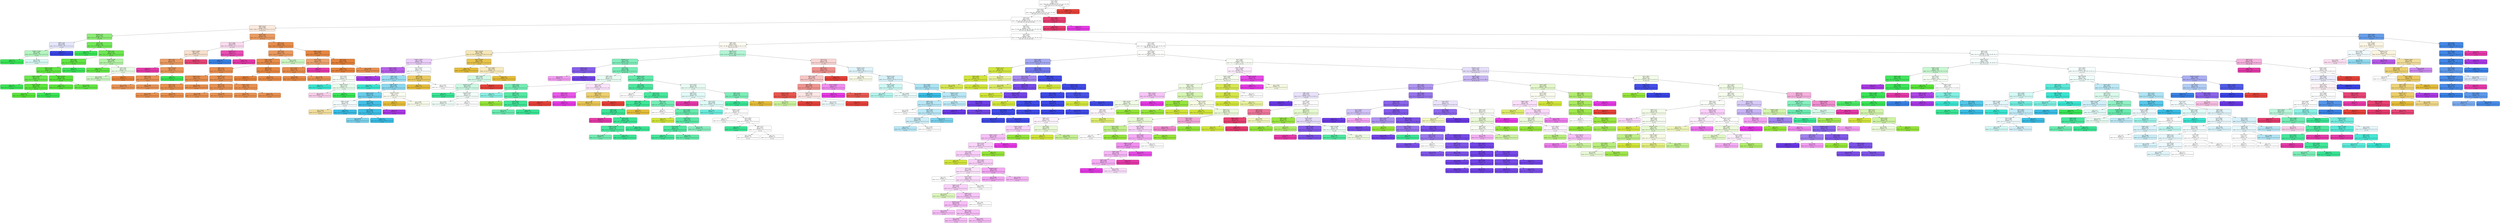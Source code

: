 digraph Tree {
node [shape=box, style="filled, rounded", color="black", fontname=helvetica] ;
edge [fontname=helvetica] ;
0 [label=<name &le; 585.5<br/>gini = 0.94<br/>samples = 6775<br/>value = [404, 400, 364, 409, 410, 322, 421, 425, 370, 442<br/>405, 416, 274, 377, 425, 422, 489]>, fillcolor="#fffefe"] ;
1 [label=<name &le; 567.5<br/>gini = 0.939<br/>samples = 6467<br/>value = [404, 400, 364, 409, 410, 322, 421, 425, 370, 442<br/>405, 416, 274, 377, 425, 422, 181]>, fillcolor="#feffff"] ;
0 -> 1 [labeldistance=2.5, labelangle=45, headlabel="True"] ;
2 [label=<name &le; 24.5<br/>gini = 0.937<br/>samples = 6133<br/>value = [404, 400, 364, 409, 410, 322, 421, 425, 370, 442<br/>405, 416, 274, 370, 425, 95, 181]>, fillcolor="#feffff"] ;
1 -> 2 ;
3 [label=<depth &le; 42.25<br/>gini = 0.648<br/>samples = 870<br/>value = [404, 0, 0, 0, 311, 61, 0, 10, 0, 3, 27, 0, 0<br/>0, 39, 15, 0]>, fillcolor="#fbeade"] ;
2 -> 3 ;
4 [label=<designer &le; 9.5<br/>gini = 0.454<br/>samples = 412<br/>value = [33, 0, 0, 0, 298, 44, 0, 10, 0, 0, 27, 0, 0<br/>0, 0, 0, 0]>, fillcolor="#8ced76"] ;
3 -> 4 ;
5 [label=<depth &le; 23.6<br/>gini = 0.694<br/>samples = 66<br/>value = [8, 0, 0, 0, 0, 21, 0, 10, 0, 0, 27, 0, 0, 0<br/>0, 0, 0]>, fillcolor="#e5e6fc"] ;
4 -> 5 ;
6 [label=<height &le; 77.408<br/>gini = 0.602<br/>samples = 39<br/>value = [8, 0, 0, 0, 0, 21, 0, 10, 0, 0, 0, 0, 0, 0<br/>0, 0, 0]>, fillcolor="#b4f5bf"] ;
5 -> 6 ;
7 [label=<gini = 0.0<br/>samples = 21<br/>value = [0, 0, 0, 0, 0, 21, 0, 0, 0, 0, 0, 0, 0, 0<br/>0, 0, 0]>, fillcolor="#39e556"] ;
6 -> 7 ;
8 [label=<gini = 0.494<br/>samples = 18<br/>value = [8, 0, 0, 0, 0, 0, 0, 10, 0, 0, 0, 0, 0, 0<br/>0, 0, 0]>, fillcolor="#d7faf6"] ;
6 -> 8 ;
9 [label=<gini = 0.0<br/>samples = 27<br/>value = [0, 0, 0, 0, 0, 0, 0, 0, 0, 0, 27, 0, 0, 0<br/>0, 0, 0]>, fillcolor="#3944e5"] ;
5 -> 9 ;
10 [label=<name &le; 14.0<br/>gini = 0.249<br/>samples = 346<br/>value = [25, 0, 0, 0, 298, 23, 0, 0, 0, 0, 0, 0, 0, 0<br/>0, 0, 0]>, fillcolor="#71e957"] ;
4 -> 10 ;
11 [label=<gini = 0.0<br/>samples = 8<br/>value = [0, 0, 0, 0, 0, 8, 0, 0, 0, 0, 0, 0, 0, 0<br/>0, 0, 0]>, fillcolor="#39e556"] ;
10 -> 11 ;
12 [label=<depth &le; 32.5<br/>gini = 0.215<br/>samples = 338<br/>value = [25, 0, 0, 0, 298, 15, 0, 0, 0, 0, 0, 0, 0, 0<br/>0, 0, 0]>, fillcolor="#6de852"] ;
10 -> 12 ;
13 [label=<name &le; 22.5<br/>gini = 0.094<br/>samples = 264<br/>value = [0, 0, 0, 0, 251, 13, 0, 0, 0, 0, 0, 0, 0, 0<br/>0, 0, 0]>, fillcolor="#61e643"] ;
12 -> 13 ;
14 [label=<depth &le; 11.632<br/>gini = 0.074<br/>samples = 261<br/>value = [0, 0, 0, 0, 251, 10, 0, 0, 0, 0, 0, 0, 0, 0<br/>0, 0, 0]>, fillcolor="#5fe641"] ;
13 -> 14 ;
15 [label=<height &le; 78.973<br/>gini = 0.175<br/>samples = 93<br/>value = [0, 0, 0, 0, 84, 9, 0, 0, 0, 0, 0, 0, 0, 0<br/>0, 0, 0]>, fillcolor="#6ae84e"] ;
14 -> 15 ;
16 [label=<gini = 0.0<br/>samples = 8<br/>value = [0, 0, 0, 0, 0, 8, 0, 0, 0, 0, 0, 0, 0, 0<br/>0, 0, 0]>, fillcolor="#39e556"] ;
15 -> 16 ;
17 [label=<height &le; 93.308<br/>gini = 0.023<br/>samples = 85<br/>value = [0, 0, 0, 0, 84, 1, 0, 0, 0, 0, 0, 0, 0, 0<br/>0, 0, 0]>, fillcolor="#5ae53b"] ;
15 -> 17 ;
18 [label=<gini = 0.0<br/>samples = 84<br/>value = [0, 0, 0, 0, 84, 0, 0, 0, 0, 0, 0, 0, 0, 0<br/>0, 0, 0]>, fillcolor="#58e539"] ;
17 -> 18 ;
19 [label=<gini = 0.0<br/>samples = 1<br/>value = [0, 0, 0, 0, 0, 1, 0, 0, 0, 0, 0, 0, 0, 0<br/>0, 0, 0]>, fillcolor="#39e556"] ;
17 -> 19 ;
20 [label=<depth &le; 22.782<br/>gini = 0.012<br/>samples = 168<br/>value = [0, 0, 0, 0, 167, 1, 0, 0, 0, 0, 0, 0, 0, 0<br/>0, 0, 0]>, fillcolor="#59e53a"] ;
14 -> 20 ;
21 [label=<gini = 0.0<br/>samples = 150<br/>value = [0, 0, 0, 0, 150, 0, 0, 0, 0, 0, 0, 0, 0, 0<br/>0, 0, 0]>, fillcolor="#58e539"] ;
20 -> 21 ;
22 [label=<gini = 0.105<br/>samples = 18<br/>value = [0, 0, 0, 0, 17, 1, 0, 0, 0, 0, 0, 0, 0, 0<br/>0, 0, 0]>, fillcolor="#62e745"] ;
20 -> 22 ;
23 [label=<gini = 0.0<br/>samples = 3<br/>value = [0, 0, 0, 0, 0, 3, 0, 0, 0, 0, 0, 0, 0, 0<br/>0, 0, 0]>, fillcolor="#39e556"] ;
13 -> 23 ;
24 [label=<height &le; 83.308<br/>gini = 0.482<br/>samples = 74<br/>value = [25, 0, 0, 0, 47, 2, 0, 0, 0, 0, 0, 0, 0, 0<br/>0, 0, 0]>, fillcolor="#b4f3a6"] ;
12 -> 24 ;
25 [label=<gini = 0.1<br/>samples = 19<br/>value = [0, 0, 0, 0, 18, 1, 0, 0, 0, 0, 0, 0, 0, 0<br/>0, 0, 0]>, fillcolor="#61e644"] ;
24 -> 25 ;
26 [label=<name &le; 18.0<br/>gini = 0.515<br/>samples = 55<br/>value = [25, 0, 0, 0, 29, 1, 0, 0, 0, 0, 0, 0, 0, 0<br/>0, 0, 0]>, fillcolor="#e9fce5"] ;
24 -> 26 ;
27 [label=<gini = 0.503<br/>samples = 50<br/>value = [20, 0, 0, 0, 29, 1, 0, 0, 0, 0, 0, 0, 0, 0<br/>0, 0, 0]>, fillcolor="#cdf7c4"] ;
26 -> 27 ;
28 [label=<gini = 0.0<br/>samples = 5<br/>value = [5, 0, 0, 0, 0, 0, 0, 0, 0, 0, 0, 0, 0, 0<br/>0, 0, 0]>, fillcolor="#e58139"] ;
26 -> 28 ;
29 [label=<height &le; 84.0<br/>gini = 0.333<br/>samples = 458<br/>value = [371, 0, 0, 0, 13, 17, 0, 0, 0, 3, 0, 0, 0, 0<br/>39, 15, 0]>, fillcolor="#ea9b62"] ;
3 -> 29 ;
30 [label=<price &le; 310.0<br/>gini = 0.689<br/>samples = 75<br/>value = [22, 0, 0, 0, 0, 3, 0, 0, 0, 3, 0, 0, 0, 0<br/>32, 15, 0]>, fillcolor="#fadaef"] ;
29 -> 30 ;
31 [label=<height &le; 76.665<br/>gini = 0.607<br/>samples = 43<br/>value = [22, 0, 0, 0, 0, 3, 0, 0, 0, 0, 0, 0, 0, 0<br/>3, 15, 0]>, fillcolor="#f8e0ce"] ;
30 -> 31 ;
32 [label=<width &le; 38.0<br/>gini = 0.318<br/>samples = 27<br/>value = [22, 0, 0, 0, 0, 3, 0, 0, 0, 0, 0, 0, 0, 0<br/>2, 0, 0]>, fillcolor="#ea9b62"] ;
31 -> 32 ;
33 [label=<gini = 0.0<br/>samples = 1<br/>value = [0, 0, 0, 0, 0, 0, 0, 0, 0, 0, 0, 0, 0, 0<br/>1, 0, 0]>, fillcolor="#e539a9"] ;
32 -> 33 ;
34 [label=<height &le; 69.165<br/>gini = 0.269<br/>samples = 26<br/>value = [22, 0, 0, 0, 0, 3, 0, 0, 0, 0, 0, 0, 0, 0<br/>1, 0, 0]>, fillcolor="#ea975b"] ;
32 -> 34 ;
35 [label=<depth &le; 52.0<br/>gini = 0.218<br/>samples = 25<br/>value = [22, 0, 0, 0, 0, 2, 0, 0, 0, 0, 0, 0, 0, 0<br/>1, 0, 0]>, fillcolor="#e89153"] ;
34 -> 35 ;
36 [label=<gini = 0.219<br/>samples = 16<br/>value = [14, 0, 0, 0, 0, 2, 0, 0, 0, 0, 0, 0, 0, 0<br/>0, 0, 0]>, fillcolor="#e99355"] ;
35 -> 36 ;
37 [label=<gini = 0.198<br/>samples = 9<br/>value = [8, 0, 0, 0, 0, 0, 0, 0, 0, 0, 0, 0, 0, 0<br/>1, 0, 0]>, fillcolor="#e89152"] ;
35 -> 37 ;
38 [label=<gini = 0.0<br/>samples = 1<br/>value = [0, 0, 0, 0, 0, 1, 0, 0, 0, 0, 0, 0, 0, 0<br/>0, 0, 0]>, fillcolor="#39e556"] ;
34 -> 38 ;
39 [label=<gini = 0.117<br/>samples = 16<br/>value = [0, 0, 0, 0, 0, 0, 0, 0, 0, 0, 0, 0, 0, 0<br/>1, 15, 0]>, fillcolor="#e74677"] ;
31 -> 39 ;
40 [label=<designer &le; 1.5<br/>gini = 0.17<br/>samples = 32<br/>value = [0, 0, 0, 0, 0, 0, 0, 0, 0, 3, 0, 0, 0, 0<br/>29, 0, 0]>, fillcolor="#e84db2"] ;
30 -> 40 ;
41 [label=<gini = 0.0<br/>samples = 3<br/>value = [0, 0, 0, 0, 0, 0, 0, 0, 0, 3, 0, 0, 0, 0<br/>0, 0, 0]>, fillcolor="#3981e5"] ;
40 -> 41 ;
42 [label=<gini = 0.0<br/>samples = 29<br/>value = [0, 0, 0, 0, 0, 0, 0, 0, 0, 0, 0, 0, 0, 0<br/>29, 0, 0]>, fillcolor="#e539a9"] ;
40 -> 42 ;
43 [label=<width &le; 47.0<br/>gini = 0.167<br/>samples = 383<br/>value = [349, 0, 0, 0, 13, 14, 0, 0, 0, 0, 0, 0, 0, 0<br/>7, 0, 0]>, fillcolor="#e78d4b"] ;
29 -> 43 ;
44 [label=<width &le; 44.5<br/>gini = 0.295<br/>samples = 130<br/>value = [108, 0, 0, 0, 13, 9, 0, 0, 0, 0, 0, 0, 0, 0<br/>0, 0, 0]>, fillcolor="#ea995e"] ;
43 -> 44 ;
45 [label=<height &le; 109.0<br/>gini = 0.153<br/>samples = 108<br/>value = [99, 0, 0, 0, 0, 9, 0, 0, 0, 0, 0, 0, 0, 0<br/>0, 0, 0]>, fillcolor="#e78c4b"] ;
44 -> 45 ;
46 [label=<depth &le; 47.5<br/>gini = 0.174<br/>samples = 83<br/>value = [75, 0, 0, 0, 0, 8, 0, 0, 0, 0, 0, 0, 0, 0<br/>0, 0, 0]>, fillcolor="#e88e4e"] ;
45 -> 46 ;
47 [label=<height &le; 101.5<br/>gini = 0.157<br/>samples = 35<br/>value = [32, 0, 0, 0, 0, 3, 0, 0, 0, 0, 0, 0, 0, 0<br/>0, 0, 0]>, fillcolor="#e78d4c"] ;
46 -> 47 ;
48 [label=<depth &le; 46.0<br/>gini = 0.165<br/>samples = 22<br/>value = [20, 0, 0, 0, 0, 2, 0, 0, 0, 0, 0, 0, 0, 0<br/>0, 0, 0]>, fillcolor="#e88e4d"] ;
47 -> 48 ;
49 [label=<gini = 0.165<br/>samples = 11<br/>value = [10, 0, 0, 0, 0, 1, 0, 0, 0, 0, 0, 0, 0, 0<br/>0, 0, 0]>, fillcolor="#e88e4d"] ;
48 -> 49 ;
50 [label=<gini = 0.165<br/>samples = 11<br/>value = [10, 0, 0, 0, 0, 1, 0, 0, 0, 0, 0, 0, 0, 0<br/>0, 0, 0]>, fillcolor="#e88e4d"] ;
48 -> 50 ;
51 [label=<gini = 0.142<br/>samples = 13<br/>value = [12, 0, 0, 0, 0, 1, 0, 0, 0, 0, 0, 0, 0, 0<br/>0, 0, 0]>, fillcolor="#e78c49"] ;
47 -> 51 ;
52 [label=<designer &le; 12.5<br/>gini = 0.187<br/>samples = 48<br/>value = [43, 0, 0, 0, 0, 5, 0, 0, 0, 0, 0, 0, 0, 0<br/>0, 0, 0]>, fillcolor="#e89050"] ;
46 -> 52 ;
53 [label=<depth &le; 52.0<br/>gini = 0.191<br/>samples = 28<br/>value = [25, 0, 0, 0, 0, 3, 0, 0, 0, 0, 0, 0, 0, 0<br/>0, 0, 0]>, fillcolor="#e89051"] ;
52 -> 53 ;
54 [label=<gini = 0.188<br/>samples = 19<br/>value = [17, 0, 0, 0, 0, 2, 0, 0, 0, 0, 0, 0, 0, 0<br/>0, 0, 0]>, fillcolor="#e89050"] ;
53 -> 54 ;
55 [label=<gini = 0.198<br/>samples = 9<br/>value = [8, 0, 0, 0, 0, 1, 0, 0, 0, 0, 0, 0, 0, 0<br/>0, 0, 0]>, fillcolor="#e89152"] ;
53 -> 55 ;
56 [label=<height &le; 101.0<br/>gini = 0.18<br/>samples = 20<br/>value = [18, 0, 0, 0, 0, 2, 0, 0, 0, 0, 0, 0, 0, 0<br/>0, 0, 0]>, fillcolor="#e88f4f"] ;
52 -> 56 ;
57 [label=<gini = 0.18<br/>samples = 10<br/>value = [9, 0, 0, 0, 0, 1, 0, 0, 0, 0, 0, 0, 0, 0<br/>0, 0, 0]>, fillcolor="#e88f4f"] ;
56 -> 57 ;
58 [label=<gini = 0.18<br/>samples = 10<br/>value = [9, 0, 0, 0, 0, 1, 0, 0, 0, 0, 0, 0, 0, 0<br/>0, 0, 0]>, fillcolor="#e88f4f"] ;
56 -> 58 ;
59 [label=<depth &le; 51.5<br/>gini = 0.077<br/>samples = 25<br/>value = [24, 0, 0, 0, 0, 1, 0, 0, 0, 0, 0, 0, 0, 0<br/>0, 0, 0]>, fillcolor="#e68641"] ;
45 -> 59 ;
60 [label=<gini = 0.0<br/>samples = 9<br/>value = [9, 0, 0, 0, 0, 0, 0, 0, 0, 0, 0, 0, 0, 0<br/>0, 0, 0]>, fillcolor="#e58139"] ;
59 -> 60 ;
61 [label=<gini = 0.117<br/>samples = 16<br/>value = [15, 0, 0, 0, 0, 1, 0, 0, 0, 0, 0, 0, 0, 0<br/>0, 0, 0]>, fillcolor="#e78946"] ;
59 -> 61 ;
62 [label=<gini = 0.483<br/>samples = 22<br/>value = [9, 0, 0, 0, 13, 0, 0, 0, 0, 0, 0, 0, 0, 0<br/>0, 0, 0]>, fillcolor="#ccf7c2"] ;
44 -> 62 ;
63 [label=<depth &le; 45.363<br/>gini = 0.091<br/>samples = 253<br/>value = [241, 0, 0, 0, 0, 5, 0, 0, 0, 0, 0, 0, 0, 0<br/>7, 0, 0]>, fillcolor="#e68743"] ;
43 -> 63 ;
64 [label=<price &le; 207.0<br/>gini = 0.366<br/>samples = 45<br/>value = [35, 0, 0, 0, 0, 3, 0, 0, 0, 0, 0, 0, 0, 0<br/>7, 0, 0]>, fillcolor="#eca26d"] ;
63 -> 64 ;
65 [label=<price &le; 139.0<br/>gini = 0.145<br/>samples = 38<br/>value = [35, 0, 0, 0, 0, 3, 0, 0, 0, 0, 0, 0, 0, 0<br/>0, 0, 0]>, fillcolor="#e78c4a"] ;
64 -> 65 ;
66 [label=<gini = 0.095<br/>samples = 20<br/>value = [19, 0, 0, 0, 0, 1, 0, 0, 0, 0, 0, 0, 0, 0<br/>0, 0, 0]>, fillcolor="#e68843"] ;
65 -> 66 ;
67 [label=<gini = 0.198<br/>samples = 18<br/>value = [16, 0, 0, 0, 0, 2, 0, 0, 0, 0, 0, 0, 0, 0<br/>0, 0, 0]>, fillcolor="#e89152"] ;
65 -> 67 ;
68 [label=<gini = 0.0<br/>samples = 7<br/>value = [0, 0, 0, 0, 0, 0, 0, 0, 0, 0, 0, 0, 0, 0<br/>7, 0, 0]>, fillcolor="#e539a9"] ;
64 -> 68 ;
69 [label=<name &le; 22.5<br/>gini = 0.019<br/>samples = 208<br/>value = [206, 0, 0, 0, 0, 2, 0, 0, 0, 0, 0, 0, 0, 0<br/>0, 0, 0]>, fillcolor="#e5823b"] ;
63 -> 69 ;
70 [label=<gini = 0.0<br/>samples = 189<br/>value = [189, 0, 0, 0, 0, 0, 0, 0, 0, 0, 0, 0, 0, 0<br/>0, 0, 0]>, fillcolor="#e58139"] ;
69 -> 70 ;
71 [label=<gini = 0.188<br/>samples = 19<br/>value = [17, 0, 0, 0, 0, 2, 0, 0, 0, 0, 0, 0, 0, 0<br/>0, 0, 0]>, fillcolor="#e89050"] ;
69 -> 71 ;
72 [label=<depth &le; 61.5<br/>gini = 0.93<br/>samples = 5263<br/>value = [0, 400, 364, 409, 99, 261, 421, 415, 370, 439, 378<br/>416, 274, 370, 386, 80, 181]>, fillcolor="#feffff"] ;
2 -> 72 ;
73 [label=<name &le; 101.5<br/>gini = 0.927<br/>samples = 4805<br/>value = [0, 368, 363, 409, 99, 257, 421, 411, 361, 80, 378<br/>416, 241, 370, 370, 80, 181]>, fillcolor="#ffffff"] ;
72 -> 73 ;
74 [label=<depth &le; 40.5<br/>gini = 0.822<br/>samples = 1276<br/>value = [0, 368, 26, 15, 0, 10, 304, 83, 142, 0, 0, 20<br/>150, 45, 22, 0, 91]>, fillcolor="#fdfbf2"] ;
73 -> 74 ;
75 [label=<depth &le; 38.549<br/>gini = 0.669<br/>samples = 663<br/>value = [0, 339, 8, 9, 0, 10, 16, 30, 84, 0, 0, 0, 148<br/>4, 9, 0, 6]>, fillcolor="#f5e7b6"] ;
74 -> 75 ;
76 [label=<height &le; 78.687<br/>gini = 0.747<br/>samples = 366<br/>value = [0, 71, 8, 8, 0, 10, 4, 25, 77, 0, 0, 0, 148<br/>4, 8, 0, 3]>, fillcolor="#eacef9"] ;
75 -> 76 ;
77 [label=<height &le; 76.852<br/>gini = 0.316<br/>samples = 169<br/>value = [0, 0, 0, 0, 0, 9, 4, 8, 2, 0, 0, 0, 139, 0<br/>7, 0, 0]>, fillcolor="#b95eea"] ;
76 -> 77 ;
78 [label=<price &le; 187.5<br/>gini = 0.787<br/>samples = 32<br/>value = [0, 0, 0, 0, 0, 9, 4, 8, 2, 0, 0, 0, 2, 0<br/>7, 0, 0]>, fillcolor="#f7fef8"] ;
77 -> 78 ;
79 [label=<gini = 0.0<br/>samples = 8<br/>value = [0, 0, 0, 0, 0, 0, 0, 8, 0, 0, 0, 0, 0, 0<br/>0, 0, 0]>, fillcolor="#39e5d1"] ;
78 -> 79 ;
80 [label=<height &le; 74.253<br/>gini = 0.733<br/>samples = 24<br/>value = [0, 0, 0, 0, 0, 9, 4, 0, 2, 0, 0, 0, 2, 0<br/>7, 0, 0]>, fillcolor="#e8fceb"] ;
78 -> 80 ;
81 [label=<gini = 0.711<br/>samples = 16<br/>value = [0, 0, 0, 0, 0, 1, 4, 0, 2, 0, 0, 0, 2, 0<br/>7, 0, 0]>, fillcolor="#f8ceea"] ;
80 -> 81 ;
82 [label=<gini = 0.0<br/>samples = 8<br/>value = [0, 0, 0, 0, 0, 8, 0, 0, 0, 0, 0, 0, 0, 0<br/>0, 0, 0]>, fillcolor="#39e556"] ;
80 -> 82 ;
83 [label=<gini = 0.0<br/>samples = 137<br/>value = [0, 0, 0, 0, 0, 0, 0, 0, 0, 0, 0, 0, 137, 0<br/>0, 0, 0]>, fillcolor="#a939e5"] ;
77 -> 83 ;
84 [label=<price &le; 1149.5<br/>gini = 0.712<br/>samples = 197<br/>value = [0, 71, 8, 8, 0, 1, 0, 17, 75, 0, 0, 0, 9, 4<br/>1, 0, 3]>, fillcolor="#f9fdfe"] ;
76 -> 84 ;
85 [label=<width &le; 4.85<br/>gini = 0.623<br/>samples = 129<br/>value = [0, 16, 6, 5, 0, 1, 0, 17, 75, 0, 0, 0, 5, 0<br/>1, 0, 3]>, fillcolor="#98ddf2"] ;
84 -> 85 ;
86 [label=<gini = 0.0<br/>samples = 13<br/>value = [0, 0, 0, 0, 0, 0, 0, 13, 0, 0, 0, 0, 0, 0<br/>0, 0, 0]>, fillcolor="#39e5d1"] ;
85 -> 86 ;
87 [label=<height &le; 106.5<br/>gini = 0.555<br/>samples = 116<br/>value = [0, 16, 6, 5, 0, 1, 0, 4, 75, 0, 0, 0, 5, 0<br/>1, 0, 3]>, fillcolor="#8ad8f0"] ;
85 -> 87 ;
88 [label=<height &le; 84.55<br/>gini = 0.372<br/>samples = 96<br/>value = [0, 11, 0, 0, 0, 0, 0, 4, 75, 0, 0, 0, 5, 0<br/>1, 0, 0]>, fillcolor="#6acdeb"] ;
87 -> 88 ;
89 [label=<depth &le; 31.282<br/>gini = 0.678<br/>samples = 30<br/>value = [0, 11, 0, 0, 0, 0, 0, 4, 12, 0, 0, 0, 3, 0<br/>0, 0, 0]>, fillcolor="#f5fcfe"] ;
88 -> 89 ;
90 [label=<gini = 0.549<br/>samples = 18<br/>value = [0, 11, 0, 0, 0, 0, 0, 4, 0, 0, 0, 0, 3, 0<br/>0, 0, 0]>, fillcolor="#f2de9c"] ;
89 -> 90 ;
91 [label=<gini = 0.0<br/>samples = 12<br/>value = [0, 0, 0, 0, 0, 0, 0, 0, 12, 0, 0, 0, 0, 0<br/>0, 0, 0]>, fillcolor="#39bde5"] ;
89 -> 91 ;
92 [label=<width &le; 77.5<br/>gini = 0.088<br/>samples = 66<br/>value = [0, 0, 0, 0, 0, 0, 0, 0, 63, 0, 0, 0, 2, 0<br/>1, 0, 0]>, fillcolor="#42c0e6"] ;
88 -> 92 ;
93 [label=<price &le; 120.0<br/>gini = 0.031<br/>samples = 64<br/>value = [0, 0, 0, 0, 0, 0, 0, 0, 63, 0, 0, 0, 0, 0<br/>1, 0, 0]>, fillcolor="#3cbee5"] ;
92 -> 93 ;
94 [label=<gini = 0.375<br/>samples = 4<br/>value = [0, 0, 0, 0, 0, 0, 0, 0, 3, 0, 0, 0, 0, 0<br/>1, 0, 0]>, fillcolor="#7bd3ee"] ;
93 -> 94 ;
95 [label=<gini = 0.0<br/>samples = 60<br/>value = [0, 0, 0, 0, 0, 0, 0, 0, 60, 0, 0, 0, 0, 0<br/>0, 0, 0]>, fillcolor="#39bde5"] ;
93 -> 95 ;
96 [label=<gini = 0.0<br/>samples = 2<br/>value = [0, 0, 0, 0, 0, 0, 0, 0, 0, 0, 0, 0, 2, 0<br/>0, 0, 0]>, fillcolor="#a939e5"] ;
92 -> 96 ;
97 [label=<height &le; 117.066<br/>gini = 0.76<br/>samples = 20<br/>value = [0, 5, 6, 5, 0, 1, 0, 0, 0, 0, 0, 0, 0, 0<br/>0, 0, 3]>, fillcolor="#fcfdf2"] ;
87 -> 97 ;
98 [label=<gini = 0.0<br/>samples = 5<br/>value = [0, 5, 0, 0, 0, 0, 0, 0, 0, 0, 0, 0, 0, 0<br/>0, 0, 0]>, fillcolor="#e5bd39"] ;
97 -> 98 ;
99 [label=<gini = 0.684<br/>samples = 15<br/>value = [0, 0, 6, 5, 0, 1, 0, 0, 0, 0, 0, 0, 0, 0<br/>0, 0, 3]>, fillcolor="#fafceb"] ;
97 -> 99 ;
100 [label=<width &le; 58.4<br/>gini = 0.336<br/>samples = 68<br/>value = [0, 55, 2, 3, 0, 0, 0, 0, 0, 0, 0, 0, 4, 4<br/>0, 0, 0]>, fillcolor="#eaca61"] ;
84 -> 100 ;
101 [label=<gini = 0.0<br/>samples = 54<br/>value = [0, 54, 0, 0, 0, 0, 0, 0, 0, 0, 0, 0, 0, 0<br/>0, 0, 0]>, fillcolor="#e5bd39"] ;
100 -> 101 ;
102 [label=<gini = 0.765<br/>samples = 14<br/>value = [0, 1, 2, 3, 0, 0, 0, 0, 0, 0, 0, 0, 4, 4<br/>0, 0, 0]>, fillcolor="#ffffff"] ;
100 -> 102 ;
103 [label=<depth &le; 39.549<br/>gini = 0.183<br/>samples = 297<br/>value = [0, 268, 0, 1, 0, 0, 12, 5, 7, 0, 0, 0, 0, 0<br/>1, 0, 3]>, fillcolor="#e8c44d"] ;
75 -> 103 ;
104 [label=<gini = 0.0<br/>samples = 242<br/>value = [0, 242, 0, 0, 0, 0, 0, 0, 0, 0, 0, 0, 0, 0<br/>0, 0, 0]>, fillcolor="#e5bd39"] ;
103 -> 104 ;
105 [label=<price &le; 896.0<br/>gini = 0.701<br/>samples = 55<br/>value = [0, 26, 0, 1, 0, 0, 12, 5, 7, 0, 0, 0, 0, 0<br/>1, 0, 3]>, fillcolor="#f7eabf"] ;
103 -> 105 ;
106 [label=<width &le; 160.0<br/>gini = 0.728<br/>samples = 29<br/>value = [0, 0, 0, 1, 0, 0, 12, 5, 7, 0, 0, 0, 0, 0<br/>1, 0, 3]>, fillcolor="#d2f9e7"] ;
105 -> 106 ;
107 [label=<designer &le; 23.0<br/>gini = 0.675<br/>samples = 26<br/>value = [0, 0, 0, 1, 0, 0, 12, 5, 7, 0, 0, 0, 0, 0<br/>1, 0, 0]>, fillcolor="#cbf8e3"] ;
106 -> 107 ;
108 [label=<gini = 0.0<br/>samples = 4<br/>value = [0, 0, 0, 0, 0, 0, 4, 0, 0, 0, 0, 0, 0, 0<br/>0, 0, 0]>, fillcolor="#39e595"] ;
107 -> 108 ;
109 [label=<designer &le; 40.5<br/>gini = 0.711<br/>samples = 22<br/>value = [0, 0, 0, 1, 0, 0, 8, 5, 7, 0, 0, 0, 0, 0<br/>1, 0, 0]>, fillcolor="#f2fdf8"] ;
107 -> 109 ;
110 [label=<gini = 0.655<br/>samples = 20<br/>value = [0, 0, 0, 0, 0, 0, 8, 5, 7, 0, 0, 0, 0, 0<br/>0, 0, 0]>, fillcolor="#f0fdf7"] ;
109 -> 110 ;
111 [label=<gini = 0.5<br/>samples = 2<br/>value = [0, 0, 0, 1, 0, 0, 0, 0, 0, 0, 0, 0, 0, 0<br/>1, 0, 0]>, fillcolor="#ffffff"] ;
109 -> 111 ;
112 [label=<gini = 0.0<br/>samples = 3<br/>value = [0, 0, 0, 0, 0, 0, 0, 0, 0, 0, 0, 0, 0, 0<br/>0, 0, 3]>, fillcolor="#e54139"] ;
106 -> 112 ;
113 [label=<gini = 0.0<br/>samples = 26<br/>value = [0, 26, 0, 0, 0, 0, 0, 0, 0, 0, 0, 0, 0, 0<br/>0, 0, 0]>, fillcolor="#e5bd39"] ;
105 -> 113 ;
114 [label=<height &le; 127.0<br/>gini = 0.734<br/>samples = 613<br/>value = [0, 29, 18, 6, 0, 0, 288, 53, 58, 0, 0, 20, 2<br/>41, 13, 0, 85]>, fillcolor="#b3f5d6"] ;
74 -> 114 ;
115 [label=<designer &le; 5.5<br/>gini = 0.544<br/>samples = 410<br/>value = [0, 29, 10, 4, 0, 0, 272, 21, 13, 0, 0, 20, 2<br/>22, 11, 0, 6]>, fillcolor="#81eebb"] ;
114 -> 115 ;
116 [label=<height &le; 72.5<br/>gini = 0.295<br/>samples = 24<br/>value = [0, 0, 0, 1, 0, 0, 0, 0, 0, 0, 0, 20, 0, 2<br/>1, 0, 0]>, fillcolor="#855dea"] ;
115 -> 116 ;
117 [label=<gini = 0.444<br/>samples = 3<br/>value = [0, 0, 0, 0, 0, 0, 0, 0, 0, 0, 0, 0, 0, 2<br/>1, 0, 0]>, fillcolor="#f29cf2"] ;
116 -> 117 ;
118 [label=<gini = 0.091<br/>samples = 21<br/>value = [0, 0, 0, 1, 0, 0, 0, 0, 0, 0, 0, 20, 0, 0<br/>0, 0, 0]>, fillcolor="#7143e6"] ;
116 -> 118 ;
119 [label=<name &le; 31.5<br/>gini = 0.489<br/>samples = 386<br/>value = [0, 29, 10, 3, 0, 0, 272, 21, 13, 0, 0, 0, 2<br/>20, 10, 0, 6]>, fillcolor="#78edb7"] ;
115 -> 119 ;
120 [label=<width &le; 83.0<br/>gini = 0.773<br/>samples = 81<br/>value = [0, 17, 0, 3, 0, 0, 27, 4, 0, 0, 0, 0, 2, 20<br/>2, 0, 6]>, fillcolor="#e8fcf3"] ;
119 -> 120 ;
121 [label=<height &le; 44.0<br/>gini = 0.446<br/>samples = 37<br/>value = [0, 1, 0, 3, 0, 0, 27, 4, 0, 0, 0, 0, 0, 0<br/>2, 0, 0]>, fillcolor="#75edb5"] ;
120 -> 121 ;
122 [label=<gini = 0.5<br/>samples = 6<br/>value = [0, 1, 0, 0, 0, 0, 0, 4, 0, 0, 0, 0, 0, 0<br/>1, 0, 0]>, fillcolor="#88efe3"] ;
121 -> 122 ;
123 [label=<depth &le; 41.5<br/>gini = 0.231<br/>samples = 31<br/>value = [0, 0, 0, 3, 0, 0, 27, 0, 0, 0, 0, 0, 0, 0<br/>1, 0, 0]>, fillcolor="#55e9a4"] ;
121 -> 123 ;
124 [label=<gini = 0.0<br/>samples = 3<br/>value = [0, 0, 0, 3, 0, 0, 0, 0, 0, 0, 0, 0, 0, 0<br/>0, 0, 0]>, fillcolor="#95e539"] ;
123 -> 124 ;
125 [label=<price &le; 350.5<br/>gini = 0.069<br/>samples = 28<br/>value = [0, 0, 0, 0, 0, 0, 27, 0, 0, 0, 0, 0, 0, 0<br/>1, 0, 0]>, fillcolor="#40e699"] ;
123 -> 125 ;
126 [label=<gini = 0.32<br/>samples = 5<br/>value = [0, 0, 0, 0, 0, 0, 4, 0, 0, 0, 0, 0, 0, 0<br/>1, 0, 0]>, fillcolor="#6aecb0"] ;
125 -> 126 ;
127 [label=<gini = 0.0<br/>samples = 23<br/>value = [0, 0, 0, 0, 0, 0, 23, 0, 0, 0, 0, 0, 0, 0<br/>0, 0, 0]>, fillcolor="#39e595"] ;
125 -> 127 ;
128 [label=<depth &le; 47.5<br/>gini = 0.64<br/>samples = 44<br/>value = [0, 16, 0, 0, 0, 0, 0, 0, 0, 0, 0, 0, 2, 20<br/>0, 0, 6]>, fillcolor="#fbe3fb"] ;
120 -> 128 ;
129 [label=<height &le; 42.0<br/>gini = 0.227<br/>samples = 23<br/>value = [0, 0, 0, 0, 0, 0, 0, 0, 0, 0, 0, 0, 0, 20<br/>0, 0, 3]>, fillcolor="#e957e9"] ;
128 -> 129 ;
130 [label=<gini = 0.0<br/>samples = 3<br/>value = [0, 0, 0, 0, 0, 0, 0, 0, 0, 0, 0, 0, 0, 0<br/>0, 0, 3]>, fillcolor="#e54139"] ;
129 -> 130 ;
131 [label=<gini = 0.0<br/>samples = 20<br/>value = [0, 0, 0, 0, 0, 0, 0, 0, 0, 0, 0, 0, 0, 20<br/>0, 0, 0]>, fillcolor="#e539e5"] ;
129 -> 131 ;
132 [label=<height &le; 116.5<br/>gini = 0.39<br/>samples = 21<br/>value = [0, 16, 0, 0, 0, 0, 0, 0, 0, 0, 0, 0, 2, 0<br/>0, 0, 3]>, fillcolor="#eccf70"] ;
128 -> 132 ;
133 [label=<gini = 0.198<br/>samples = 18<br/>value = [0, 16, 0, 0, 0, 0, 0, 0, 0, 0, 0, 0, 2, 0<br/>0, 0, 0]>, fillcolor="#e8c552"] ;
132 -> 133 ;
134 [label=<gini = 0.0<br/>samples = 3<br/>value = [0, 0, 0, 0, 0, 0, 0, 0, 0, 0, 0, 0, 0, 0<br/>0, 0, 3]>, fillcolor="#e54139"] ;
132 -> 134 ;
135 [label=<designer &le; 20.5<br/>gini = 0.347<br/>samples = 305<br/>value = [0, 12, 10, 0, 0, 0, 245, 17, 13, 0, 0, 0, 0<br/>0, 8, 0, 0]>, fillcolor="#62eaab"] ;
119 -> 135 ;
136 [label=<price &le; 62.5<br/>gini = 0.169<br/>samples = 245<br/>value = [0, 7, 10, 0, 0, 0, 223, 0, 0, 0, 0, 0, 0, 0<br/>5, 0, 0]>, fillcolor="#4ce79f"] ;
135 -> 136 ;
137 [label=<gini = 0.5<br/>samples = 4<br/>value = [0, 2, 2, 0, 0, 0, 0, 0, 0, 0, 0, 0, 0, 0<br/>0, 0, 0]>, fillcolor="#ffffff"] ;
136 -> 137 ;
138 [label=<name &le; 57.0<br/>gini = 0.142<br/>samples = 241<br/>value = [0, 5, 8, 0, 0, 0, 223, 0, 0, 0, 0, 0, 0, 0<br/>5, 0, 0]>, fillcolor="#48e79d"] ;
136 -> 138 ;
139 [label=<depth &le; 50.5<br/>gini = 0.061<br/>samples = 192<br/>value = [0, 3, 0, 0, 0, 0, 186, 0, 0, 0, 0, 0, 0, 0<br/>3, 0, 0]>, fillcolor="#3fe698"] ;
138 -> 139 ;
140 [label=<width &le; 34.0<br/>gini = 0.031<br/>samples = 189<br/>value = [0, 0, 0, 0, 0, 0, 186, 0, 0, 0, 0, 0, 0, 0<br/>3, 0, 0]>, fillcolor="#3ce597"] ;
139 -> 140 ;
141 [label=<gini = 0.0<br/>samples = 1<br/>value = [0, 0, 0, 0, 0, 0, 0, 0, 0, 0, 0, 0, 0, 0<br/>1, 0, 0]>, fillcolor="#e539a9"] ;
140 -> 141 ;
142 [label=<name &le; 37.0<br/>gini = 0.021<br/>samples = 188<br/>value = [0, 0, 0, 0, 0, 0, 186, 0, 0, 0, 0, 0, 0, 0<br/>2, 0, 0]>, fillcolor="#3be596"] ;
140 -> 142 ;
143 [label=<height &le; 77.362<br/>gini = 0.142<br/>samples = 26<br/>value = [0, 0, 0, 0, 0, 0, 24, 0, 0, 0, 0, 0, 0, 0<br/>2, 0, 0]>, fillcolor="#49e79e"] ;
142 -> 143 ;
144 [label=<gini = 0.346<br/>samples = 9<br/>value = [0, 0, 0, 0, 0, 0, 7, 0, 0, 0, 0, 0, 0, 0<br/>2, 0, 0]>, fillcolor="#72ecb3"] ;
143 -> 144 ;
145 [label=<gini = 0.0<br/>samples = 17<br/>value = [0, 0, 0, 0, 0, 0, 17, 0, 0, 0, 0, 0, 0, 0<br/>0, 0, 0]>, fillcolor="#39e595"] ;
143 -> 145 ;
146 [label=<gini = 0.0<br/>samples = 162<br/>value = [0, 0, 0, 0, 0, 0, 162, 0, 0, 0, 0, 0, 0, 0<br/>0, 0, 0]>, fillcolor="#39e595"] ;
142 -> 146 ;
147 [label=<gini = 0.0<br/>samples = 3<br/>value = [0, 3, 0, 0, 0, 0, 0, 0, 0, 0, 0, 0, 0, 0<br/>0, 0, 0]>, fillcolor="#e5bd39"] ;
139 -> 147 ;
148 [label=<name &le; 86.5<br/>gini = 0.4<br/>samples = 49<br/>value = [0, 2, 8, 0, 0, 0, 37, 0, 0, 0, 0, 0, 0, 0<br/>2, 0, 0]>, fillcolor="#73edb4"] ;
138 -> 148 ;
149 [label=<gini = 0.5<br/>samples = 4<br/>value = [0, 2, 0, 0, 0, 0, 0, 0, 0, 0, 0, 0, 0, 0<br/>2, 0, 0]>, fillcolor="#ffffff"] ;
148 -> 149 ;
150 [label=<price &le; 105.0<br/>gini = 0.292<br/>samples = 45<br/>value = [0, 0, 8, 0, 0, 0, 37, 0, 0, 0, 0, 0, 0, 0<br/>0, 0, 0]>, fillcolor="#64ebac"] ;
148 -> 150 ;
151 [label=<gini = 0.0<br/>samples = 2<br/>value = [0, 0, 2, 0, 0, 0, 0, 0, 0, 0, 0, 0, 0, 0<br/>0, 0, 0]>, fillcolor="#d1e539"] ;
150 -> 151 ;
152 [label=<price &le; 187.5<br/>gini = 0.24<br/>samples = 43<br/>value = [0, 0, 6, 0, 0, 0, 37, 0, 0, 0, 0, 0, 0, 0<br/>0, 0, 0]>, fillcolor="#59e9a6"] ;
150 -> 152 ;
153 [label=<price &le; 155.0<br/>gini = 0.17<br/>samples = 32<br/>value = [0, 0, 3, 0, 0, 0, 29, 0, 0, 0, 0, 0, 0, 0<br/>0, 0, 0]>, fillcolor="#4de8a0"] ;
152 -> 153 ;
154 [label=<gini = 0.1<br/>samples = 19<br/>value = [0, 0, 1, 0, 0, 0, 18, 0, 0, 0, 0, 0, 0, 0<br/>0, 0, 0]>, fillcolor="#44e69b"] ;
153 -> 154 ;
155 [label=<gini = 0.26<br/>samples = 13<br/>value = [0, 0, 2, 0, 0, 0, 11, 0, 0, 0, 0, 0, 0, 0<br/>0, 0, 0]>, fillcolor="#5deaa8"] ;
153 -> 155 ;
156 [label=<gini = 0.397<br/>samples = 11<br/>value = [0, 0, 3, 0, 0, 0, 8, 0, 0, 0, 0, 0, 0, 0<br/>0, 0, 0]>, fillcolor="#83efbd"] ;
152 -> 156 ;
157 [label=<price &le; 455.0<br/>gini = 0.729<br/>samples = 60<br/>value = [0, 5, 0, 0, 0, 0, 22, 17, 13, 0, 0, 0, 0, 0<br/>3, 0, 0]>, fillcolor="#e8fcf3"] ;
135 -> 157 ;
158 [label=<depth &le; 47.5<br/>gini = 0.678<br/>samples = 40<br/>value = [0, 0, 0, 0, 0, 0, 7, 17, 13, 0, 0, 0, 0, 0<br/>3, 0, 0]>, fillcolor="#e2fbf8"] ;
157 -> 158 ;
159 [label=<gini = 0.0<br/>samples = 2<br/>value = [0, 0, 0, 0, 0, 0, 0, 0, 0, 0, 0, 0, 0, 0<br/>2, 0, 0]>, fillcolor="#e539a9"] ;
158 -> 159 ;
160 [label=<price &le; 275.0<br/>gini = 0.648<br/>samples = 38<br/>value = [0, 0, 0, 0, 0, 0, 7, 17, 13, 0, 0, 0, 0, 0<br/>1, 0, 0]>, fillcolor="#dffbf8"] ;
158 -> 160 ;
161 [label=<gini = 0.32<br/>samples = 5<br/>value = [0, 0, 0, 0, 0, 0, 0, 4, 0, 0, 0, 0, 0, 0<br/>1, 0, 0]>, fillcolor="#6aecdc"] ;
160 -> 161 ;
162 [label=<designer &le; 28.0<br/>gini = 0.645<br/>samples = 33<br/>value = [0, 0, 0, 0, 0, 0, 7, 13, 13, 0, 0, 0, 0, 0<br/>0, 0, 0]>, fillcolor="#ffffff"] ;
160 -> 162 ;
163 [label=<gini = 0.5<br/>samples = 8<br/>value = [0, 0, 0, 0, 0, 0, 0, 4, 4, 0, 0, 0, 0, 0<br/>0, 0, 0]>, fillcolor="#ffffff"] ;
162 -> 163 ;
164 [label=<price &le; 385.0<br/>gini = 0.662<br/>samples = 25<br/>value = [0, 0, 0, 0, 0, 0, 7, 9, 9, 0, 0, 0, 0, 0<br/>0, 0, 0]>, fillcolor="#ffffff"] ;
162 -> 164 ;
165 [label=<gini = 0.0<br/>samples = 4<br/>value = [0, 0, 0, 0, 0, 0, 4, 0, 0, 0, 0, 0, 0, 0<br/>0, 0, 0]>, fillcolor="#39e595"] ;
164 -> 165 ;
166 [label=<width &le; 75.0<br/>gini = 0.612<br/>samples = 21<br/>value = [0, 0, 0, 0, 0, 0, 3, 9, 9, 0, 0, 0, 0, 0<br/>0, 0, 0]>, fillcolor="#ffffff"] ;
164 -> 166 ;
167 [label=<gini = 0.651<br/>samples = 13<br/>value = [0, 0, 0, 0, 0, 0, 3, 5, 5, 0, 0, 0, 0, 0<br/>0, 0, 0]>, fillcolor="#ffffff"] ;
166 -> 167 ;
168 [label=<gini = 0.5<br/>samples = 8<br/>value = [0, 0, 0, 0, 0, 0, 0, 4, 4, 0, 0, 0, 0, 0<br/>0, 0, 0]>, fillcolor="#ffffff"] ;
166 -> 168 ;
169 [label=<depth &le; 56.5<br/>gini = 0.375<br/>samples = 20<br/>value = [0, 5, 0, 0, 0, 0, 15, 0, 0, 0, 0, 0, 0, 0<br/>0, 0, 0]>, fillcolor="#7beeb8"] ;
157 -> 169 ;
170 [label=<gini = 0.0<br/>samples = 15<br/>value = [0, 0, 0, 0, 0, 0, 15, 0, 0, 0, 0, 0, 0, 0<br/>0, 0, 0]>, fillcolor="#39e595"] ;
169 -> 170 ;
171 [label=<gini = 0.0<br/>samples = 5<br/>value = [0, 5, 0, 0, 0, 0, 0, 0, 0, 0, 0, 0, 0, 0<br/>0, 0, 0]>, fillcolor="#e5bd39"] ;
169 -> 171 ;
172 [label=<name &le; 47.0<br/>gini = 0.758<br/>samples = 203<br/>value = [0, 0, 8, 2, 0, 0, 16, 32, 45, 0, 0, 0, 0, 19<br/>2, 0, 79]>, fillcolor="#f9d6d4"] ;
114 -> 172 ;
173 [label=<depth &le; 53.3<br/>gini = 0.532<br/>samples = 101<br/>value = [0, 0, 0, 2, 0, 0, 3, 4, 5, 0, 0, 0, 0, 19<br/>2, 0, 66]>, fillcolor="#f0928e"] ;
172 -> 173 ;
174 [label=<width &le; 170.0<br/>gini = 0.669<br/>samples = 69<br/>value = [0, 0, 0, 2, 0, 0, 3, 4, 5, 0, 0, 0, 0, 19<br/>2, 0, 34]>, fillcolor="#f7c6c4"] ;
173 -> 174 ;
175 [label=<depth &le; 46.0<br/>gini = 0.584<br/>samples = 42<br/>value = [0, 0, 0, 2, 0, 0, 3, 4, 5, 0, 0, 0, 0, 0<br/>2, 0, 26]>, fillcolor="#f0938f"] ;
174 -> 175 ;
176 [label=<designer &le; 18.5<br/>gini = 0.172<br/>samples = 21<br/>value = [0, 0, 0, 2, 0, 0, 0, 0, 0, 0, 0, 0, 0, 0<br/>0, 0, 19]>, fillcolor="#e8554e"] ;
175 -> 176 ;
177 [label=<gini = 0.444<br/>samples = 3<br/>value = [0, 0, 0, 2, 0, 0, 0, 0, 0, 0, 0, 0, 0, 0<br/>0, 0, 1]>, fillcolor="#caf29c"] ;
176 -> 177 ;
178 [label=<gini = 0.0<br/>samples = 18<br/>value = [0, 0, 0, 0, 0, 0, 0, 0, 0, 0, 0, 0, 0, 0<br/>0, 0, 18]>, fillcolor="#e54139"] ;
176 -> 178 ;
179 [label=<height &le; 188.5<br/>gini = 0.766<br/>samples = 21<br/>value = [0, 0, 0, 0, 0, 0, 3, 4, 5, 0, 0, 0, 0, 0<br/>2, 0, 7]>, fillcolor="#fce7e6"] ;
175 -> 179 ;
180 [label=<gini = 0.773<br/>samples = 16<br/>value = [0, 0, 0, 0, 0, 0, 3, 4, 5, 0, 0, 0, 0, 0<br/>2, 0, 2]>, fillcolor="#eefafd"] ;
179 -> 180 ;
181 [label=<gini = 0.0<br/>samples = 5<br/>value = [0, 0, 0, 0, 0, 0, 0, 0, 0, 0, 0, 0, 0, 0<br/>0, 0, 5]>, fillcolor="#e54139"] ;
179 -> 181 ;
182 [label=<price &le; 2196.25<br/>gini = 0.417<br/>samples = 27<br/>value = [0, 0, 0, 0, 0, 0, 0, 0, 0, 0, 0, 0, 0, 19<br/>0, 0, 8]>, fillcolor="#f08cf0"] ;
174 -> 182 ;
183 [label=<gini = 0.0<br/>samples = 18<br/>value = [0, 0, 0, 0, 0, 0, 0, 0, 0, 0, 0, 0, 0, 18<br/>0, 0, 0]>, fillcolor="#e539e5"] ;
182 -> 183 ;
184 [label=<gini = 0.198<br/>samples = 9<br/>value = [0, 0, 0, 0, 0, 0, 0, 0, 0, 0, 0, 0, 0, 1<br/>0, 0, 8]>, fillcolor="#e85952"] ;
182 -> 184 ;
185 [label=<gini = 0.0<br/>samples = 32<br/>value = [0, 0, 0, 0, 0, 0, 0, 0, 0, 0, 0, 0, 0, 0<br/>0, 0, 32]>, fillcolor="#e54139"] ;
173 -> 185 ;
186 [label=<designer &le; 20.5<br/>gini = 0.732<br/>samples = 102<br/>value = [0, 0, 8, 0, 0, 0, 13, 28, 40, 0, 0, 0, 0, 0<br/>0, 0, 13]>, fillcolor="#dff4fb"] ;
172 -> 186 ;
187 [label=<gini = 0.498<br/>samples = 15<br/>value = [0, 0, 8, 0, 0, 0, 7, 0, 0, 0, 0, 0, 0, 0<br/>0, 0, 0]>, fillcolor="#f9fce6"] ;
186 -> 187 ;
188 [label=<designer &le; 29.0<br/>gini = 0.658<br/>samples = 87<br/>value = [0, 0, 0, 0, 0, 0, 6, 28, 40, 0, 0, 0, 0, 0<br/>0, 0, 13]>, fillcolor="#d7f2fa"] ;
186 -> 188 ;
189 [label=<designer &le; 24.0<br/>gini = 0.668<br/>samples = 32<br/>value = [0, 0, 0, 0, 0, 0, 3, 15, 9, 0, 0, 0, 0, 0<br/>0, 0, 5]>, fillcolor="#cbf8f3"] ;
188 -> 189 ;
190 [label=<gini = 0.63<br/>samples = 17<br/>value = [0, 0, 0, 0, 0, 0, 3, 9, 4, 0, 0, 0, 0, 0<br/>0, 0, 1]>, fillcolor="#b3f5ed"] ;
189 -> 190 ;
191 [label=<gini = 0.658<br/>samples = 15<br/>value = [0, 0, 0, 0, 0, 0, 0, 6, 5, 0, 0, 0, 0, 0<br/>0, 0, 4]>, fillcolor="#ebfcfa"] ;
189 -> 191 ;
192 [label=<price &le; 595.0<br/>gini = 0.602<br/>samples = 55<br/>value = [0, 0, 0, 0, 0, 0, 3, 13, 31, 0, 0, 0, 0, 0<br/>0, 0, 8]>, fillcolor="#aae3f4"] ;
188 -> 192 ;
193 [label=<gini = 0.0<br/>samples = 5<br/>value = [0, 0, 0, 0, 0, 0, 0, 0, 5, 0, 0, 0, 0, 0<br/>0, 0, 0]>, fillcolor="#39bde5"] ;
192 -> 193 ;
194 [label=<designer &le; 53.0<br/>gini = 0.633<br/>samples = 50<br/>value = [0, 0, 0, 0, 0, 0, 3, 13, 26, 0, 0, 0, 0, 0<br/>0, 0, 8]>, fillcolor="#b9e8f6"] ;
192 -> 194 ;
195 [label=<width &le; 70.0<br/>gini = 0.609<br/>samples = 38<br/>value = [0, 0, 0, 0, 0, 0, 0, 10, 20, 0, 0, 0, 0, 0<br/>0, 0, 8]>, fillcolor="#b8e7f6"] ;
194 -> 195 ;
196 [label=<gini = 0.593<br/>samples = 9<br/>value = [0, 0, 0, 0, 0, 0, 0, 1, 4, 0, 0, 0, 0, 0<br/>0, 0, 4]>, fillcolor="#ffffff"] ;
195 -> 196 ;
197 [label=<width &le; 135.0<br/>gini = 0.58<br/>samples = 29<br/>value = [0, 0, 0, 0, 0, 0, 0, 9, 16, 0, 0, 0, 0, 0<br/>0, 0, 4]>, fillcolor="#bae8f6"] ;
195 -> 197 ;
198 [label=<name &le; 71.5<br/>gini = 0.586<br/>samples = 25<br/>value = [0, 0, 0, 0, 0, 0, 0, 9, 13, 0, 0, 0, 0, 0<br/>0, 0, 3]>, fillcolor="#ceeef8"] ;
197 -> 198 ;
199 [label=<gini = 0.57<br/>samples = 16<br/>value = [0, 0, 0, 0, 0, 0, 0, 5, 9, 0, 0, 0, 0, 0<br/>0, 0, 2]>, fillcolor="#b7e7f6"] ;
198 -> 199 ;
200 [label=<gini = 0.593<br/>samples = 9<br/>value = [0, 0, 0, 0, 0, 0, 0, 4, 4, 0, 0, 0, 0, 0<br/>0, 0, 1]>, fillcolor="#ffffff"] ;
198 -> 200 ;
201 [label=<gini = 0.375<br/>samples = 4<br/>value = [0, 0, 0, 0, 0, 0, 0, 0, 3, 0, 0, 0, 0, 0<br/>0, 0, 1]>, fillcolor="#7bd3ee"] ;
197 -> 201 ;
202 [label=<gini = 0.625<br/>samples = 12<br/>value = [0, 0, 0, 0, 0, 0, 3, 3, 6, 0, 0, 0, 0, 0<br/>0, 0, 0]>, fillcolor="#bde9f6"] ;
194 -> 202 ;
203 [label=<name &le; 194.5<br/>gini = 0.915<br/>samples = 3529<br/>value = [0, 0, 337, 394, 99, 247, 117, 328, 219, 80, 378<br/>396, 91, 325, 348, 80, 90]>, fillcolor="#ffffff"] ;
73 -> 203 ;
204 [label=<name &le; 106.5<br/>gini = 0.826<br/>samples = 1808<br/>value = [0, 0, 337, 394, 0, 1, 46, 0, 0, 0, 217, 375, 0<br/>323, 71, 33, 11]>, fillcolor="#fefffc"] ;
203 -> 204 ;
205 [label=<name &le; 105.5<br/>gini = 0.551<br/>samples = 301<br/>value = [0, 0, 82, 4, 0, 0, 0, 0, 0, 0, 181, 34, 0, 0<br/>0, 0, 0]>, fillcolor="#a5aaf3"] ;
204 -> 205 ;
206 [label=<designer &le; 51.0<br/>gini = 0.06<br/>samples = 65<br/>value = [0, 0, 63, 2, 0, 0, 0, 0, 0, 0, 0, 0, 0, 0<br/>0, 0, 0]>, fillcolor="#d2e63f"] ;
205 -> 206 ;
207 [label=<height &le; 88.5<br/>gini = 0.032<br/>samples = 62<br/>value = [0, 0, 61, 1, 0, 0, 0, 0, 0, 0, 0, 0, 0, 0<br/>0, 0, 0]>, fillcolor="#d2e53c"] ;
206 -> 207 ;
208 [label=<gini = 0.198<br/>samples = 9<br/>value = [0, 0, 8, 1, 0, 0, 0, 0, 0, 0, 0, 0, 0, 0<br/>0, 0, 0]>, fillcolor="#d7e852"] ;
207 -> 208 ;
209 [label=<gini = 0.0<br/>samples = 53<br/>value = [0, 0, 53, 0, 0, 0, 0, 0, 0, 0, 0, 0, 0, 0<br/>0, 0, 0]>, fillcolor="#d1e539"] ;
207 -> 209 ;
210 [label=<gini = 0.444<br/>samples = 3<br/>value = [0, 0, 2, 1, 0, 0, 0, 0, 0, 0, 0, 0, 0, 0<br/>0, 0, 0]>, fillcolor="#e8f29c"] ;
206 -> 210 ;
211 [label=<width &le; 129.5<br/>gini = 0.384<br/>samples = 236<br/>value = [0, 0, 19, 2, 0, 0, 0, 0, 0, 0, 181, 34, 0, 0<br/>0, 0, 0]>, fillcolor="#6f77ec"] ;
205 -> 211 ;
212 [label=<price &le; 272.5<br/>gini = 0.434<br/>samples = 48<br/>value = [0, 0, 12, 2, 0, 0, 0, 0, 0, 0, 0, 34, 0, 0<br/>0, 0, 0]>, fillcolor="#a486ef"] ;
211 -> 212 ;
213 [label=<gini = 0.298<br/>samples = 11<br/>value = [0, 0, 9, 2, 0, 0, 0, 0, 0, 0, 0, 0, 0, 0<br/>0, 0, 0]>, fillcolor="#dbeb65"] ;
212 -> 213 ;
214 [label=<width &le; 59.5<br/>gini = 0.149<br/>samples = 37<br/>value = [0, 0, 3, 0, 0, 0, 0, 0, 0, 0, 0, 34, 0, 0<br/>0, 0, 0]>, fillcolor="#774ae7"] ;
212 -> 214 ;
215 [label=<gini = 0.0<br/>samples = 1<br/>value = [0, 0, 1, 0, 0, 0, 0, 0, 0, 0, 0, 0, 0, 0<br/>0, 0, 0]>, fillcolor="#d1e539"] ;
214 -> 215 ;
216 [label=<designer &le; 64.5<br/>gini = 0.105<br/>samples = 36<br/>value = [0, 0, 2, 0, 0, 0, 0, 0, 0, 0, 0, 34, 0, 0<br/>0, 0, 0]>, fillcolor="#7345e7"] ;
214 -> 216 ;
217 [label=<price &le; 372.5<br/>gini = 0.056<br/>samples = 35<br/>value = [0, 0, 1, 0, 0, 0, 0, 0, 0, 0, 0, 34, 0, 0<br/>0, 0, 0]>, fillcolor="#6e3fe6"] ;
216 -> 217 ;
218 [label=<gini = 0.0<br/>samples = 17<br/>value = [0, 0, 0, 0, 0, 0, 0, 0, 0, 0, 0, 17, 0, 0<br/>0, 0, 0]>, fillcolor="#6a39e5"] ;
217 -> 218 ;
219 [label=<gini = 0.105<br/>samples = 18<br/>value = [0, 0, 1, 0, 0, 0, 0, 0, 0, 0, 0, 17, 0, 0<br/>0, 0, 0]>, fillcolor="#7345e7"] ;
217 -> 219 ;
220 [label=<gini = 0.0<br/>samples = 1<br/>value = [0, 0, 1, 0, 0, 0, 0, 0, 0, 0, 0, 0, 0, 0<br/>0, 0, 0]>, fillcolor="#d1e539"] ;
216 -> 220 ;
221 [label=<height &le; 129.5<br/>gini = 0.072<br/>samples = 188<br/>value = [0, 0, 7, 0, 0, 0, 0, 0, 0, 0, 181, 0, 0, 0<br/>0, 0, 0]>, fillcolor="#414be6"] ;
211 -> 221 ;
222 [label=<gini = 0.0<br/>samples = 1<br/>value = [0, 0, 1, 0, 0, 0, 0, 0, 0, 0, 0, 0, 0, 0<br/>0, 0, 0]>, fillcolor="#d1e539"] ;
221 -> 222 ;
223 [label=<designer &le; 72.0<br/>gini = 0.062<br/>samples = 187<br/>value = [0, 0, 6, 0, 0, 0, 0, 0, 0, 0, 181, 0, 0, 0<br/>0, 0, 0]>, fillcolor="#404ae6"] ;
221 -> 223 ;
224 [label=<price &le; 735.0<br/>gini = 0.049<br/>samples = 159<br/>value = [0, 0, 4, 0, 0, 0, 0, 0, 0, 0, 155, 0, 0, 0<br/>0, 0, 0]>, fillcolor="#3e49e6"] ;
223 -> 224 ;
225 [label=<height &le; 164.5<br/>gini = 0.061<br/>samples = 96<br/>value = [0, 0, 3, 0, 0, 0, 0, 0, 0, 0, 93, 0, 0, 0<br/>0, 0, 0]>, fillcolor="#3f4ae6"] ;
224 -> 225 ;
226 [label=<price &le; 595.0<br/>gini = 0.061<br/>samples = 64<br/>value = [0, 0, 2, 0, 0, 0, 0, 0, 0, 0, 62, 0, 0, 0<br/>0, 0, 0]>, fillcolor="#3f4ae6"] ;
225 -> 226 ;
227 [label=<gini = 0.061<br/>samples = 32<br/>value = [0, 0, 1, 0, 0, 0, 0, 0, 0, 0, 31, 0, 0, 0<br/>0, 0, 0]>, fillcolor="#3f4ae6"] ;
226 -> 227 ;
228 [label=<gini = 0.061<br/>samples = 32<br/>value = [0, 0, 1, 0, 0, 0, 0, 0, 0, 0, 31, 0, 0, 0<br/>0, 0, 0]>, fillcolor="#3f4ae6"] ;
226 -> 228 ;
229 [label=<gini = 0.061<br/>samples = 32<br/>value = [0, 0, 1, 0, 0, 0, 0, 0, 0, 0, 31, 0, 0, 0<br/>0, 0, 0]>, fillcolor="#3f4ae6"] ;
225 -> 229 ;
230 [label=<price &le; 820.0<br/>gini = 0.031<br/>samples = 63<br/>value = [0, 0, 1, 0, 0, 0, 0, 0, 0, 0, 62, 0, 0, 0<br/>0, 0, 0]>, fillcolor="#3c47e5"] ;
224 -> 230 ;
231 [label=<gini = 0.0<br/>samples = 29<br/>value = [0, 0, 0, 0, 0, 0, 0, 0, 0, 0, 29, 0, 0, 0<br/>0, 0, 0]>, fillcolor="#3944e5"] ;
230 -> 231 ;
232 [label=<gini = 0.057<br/>samples = 34<br/>value = [0, 0, 1, 0, 0, 0, 0, 0, 0, 0, 33, 0, 0, 0<br/>0, 0, 0]>, fillcolor="#3f4ae6"] ;
230 -> 232 ;
233 [label=<height &le; 164.5<br/>gini = 0.133<br/>samples = 28<br/>value = [0, 0, 2, 0, 0, 0, 0, 0, 0, 0, 26, 0, 0, 0<br/>0, 0, 0]>, fillcolor="#4852e7"] ;
223 -> 233 ;
234 [label=<gini = 0.0<br/>samples = 1<br/>value = [0, 0, 1, 0, 0, 0, 0, 0, 0, 0, 0, 0, 0, 0<br/>0, 0, 0]>, fillcolor="#d1e539"] ;
233 -> 234 ;
235 [label=<gini = 0.071<br/>samples = 27<br/>value = [0, 0, 1, 0, 0, 0, 0, 0, 0, 0, 26, 0, 0, 0<br/>0, 0, 0]>, fillcolor="#414be6"] ;
233 -> 235 ;
236 [label=<price &le; 348.5<br/>gini = 0.803<br/>samples = 1507<br/>value = [0, 0, 255, 390, 0, 1, 46, 0, 0, 0, 36, 341, 0<br/>323, 71, 33, 11]>, fillcolor="#fbfef7"] ;
204 -> 236 ;
237 [label=<width &le; 127.966<br/>gini = 0.686<br/>samples = 562<br/>value = [0, 0, 152, 176, 0, 1, 5, 0, 0, 0, 0, 0, 0<br/>212, 16, 0, 0]>, fillcolor="#fdedfd"] ;
236 -> 237 ;
238 [label=<height &le; 108.0<br/>gini = 0.691<br/>samples = 473<br/>value = [0, 0, 147, 174, 0, 1, 5, 0, 0, 0, 0, 0, 0<br/>130, 16, 0, 0]>, fillcolor="#f6fdef"] ;
237 -> 238 ;
239 [label=<depth &le; 31.817<br/>gini = 0.68<br/>samples = 406<br/>value = [0, 0, 88, 170, 0, 1, 5, 0, 0, 0, 0, 0, 0<br/>126, 16, 0, 0]>, fillcolor="#eefbe0"] ;
238 -> 239 ;
240 [label=<depth &le; 30.317<br/>gini = 0.628<br/>samples = 203<br/>value = [0, 0, 36, 60, 0, 0, 3, 0, 0, 0, 0, 0, 0, 102<br/>2, 0, 0]>, fillcolor="#f7c5f7"] ;
239 -> 240 ;
241 [label=<width &le; 93.361<br/>gini = 0.675<br/>samples = 148<br/>value = [0, 0, 36, 60, 0, 0, 3, 0, 0, 0, 0, 0, 0, 47<br/>2, 0, 0]>, fillcolor="#f1fce6"] ;
240 -> 241 ;
242 [label=<width &le; 65.0<br/>gini = 0.687<br/>samples = 131<br/>value = [0, 0, 36, 43, 0, 0, 3, 0, 0, 0, 0, 0, 0, 47<br/>2, 0, 0]>, fillcolor="#fef6fe"] ;
241 -> 242 ;
243 [label=<depth &le; 21.5<br/>gini = 0.673<br/>samples = 114<br/>value = [0, 0, 23, 41, 0, 0, 3, 0, 0, 0, 0, 0, 0, 45<br/>2, 0, 0]>, fillcolor="#fef4fe"] ;
242 -> 243 ;
244 [label=<height &le; 90.166<br/>gini = 0.625<br/>samples = 93<br/>value = [0, 0, 16, 31, 0, 0, 0, 0, 0, 0, 0, 0, 0, 45<br/>1, 0, 0]>, fillcolor="#f9d2f9"] ;
243 -> 244 ;
245 [label=<height &le; 72.261<br/>gini = 0.616<br/>samples = 87<br/>value = [0, 0, 16, 25, 0, 0, 0, 0, 0, 0, 0, 0, 0, 45<br/>1, 0, 0]>, fillcolor="#f7bff7"] ;
244 -> 245 ;
246 [label=<name &le; 179.0<br/>gini = 0.642<br/>samples = 78<br/>value = [0, 0, 16, 25, 0, 0, 0, 0, 0, 0, 0, 0, 0, 36<br/>1, 0, 0]>, fillcolor="#fad6fa"] ;
245 -> 246 ;
247 [label=<price &le; 16.0<br/>gini = 0.64<br/>samples = 76<br/>value = [0, 0, 16, 23, 0, 0, 0, 0, 0, 0, 0, 0, 0, 36<br/>1, 0, 0]>, fillcolor="#f9cef9"] ;
246 -> 247 ;
248 [label=<gini = 0.0<br/>samples = 1<br/>value = [0, 0, 1, 0, 0, 0, 0, 0, 0, 0, 0, 0, 0, 0<br/>0, 0, 0]>, fillcolor="#d1e539"] ;
247 -> 248 ;
249 [label=<name &le; 158.5<br/>gini = 0.635<br/>samples = 75<br/>value = [0, 0, 15, 23, 0, 0, 0, 0, 0, 0, 0, 0, 0, 36<br/>1, 0, 0]>, fillcolor="#f8cef8"] ;
247 -> 249 ;
250 [label=<price &le; 19.5<br/>gini = 0.656<br/>samples = 51<br/>value = [0, 0, 11, 17, 0, 0, 0, 0, 0, 0, 0, 0, 0, 22<br/>1, 0, 0]>, fillcolor="#fbe2fb"] ;
249 -> 250 ;
251 [label=<gini = 0.5<br/>samples = 2<br/>value = [0, 0, 1, 1, 0, 0, 0, 0, 0, 0, 0, 0, 0, 0<br/>0, 0, 0]>, fillcolor="#ffffff"] ;
250 -> 251 ;
252 [label=<name &le; 140.5<br/>gini = 0.65<br/>samples = 49<br/>value = [0, 0, 10, 16, 0, 0, 0, 0, 0, 0, 0, 0, 0, 22<br/>1, 0, 0]>, fillcolor="#fadbfa"] ;
250 -> 252 ;
253 [label=<height &le; 1.55<br/>gini = 0.641<br/>samples = 37<br/>value = [0, 0, 9, 11, 0, 0, 0, 0, 0, 0, 0, 0, 0, 17<br/>0, 0, 0]>, fillcolor="#f9d1f9"] ;
252 -> 253 ;
254 [label=<gini = 0.625<br/>samples = 4<br/>value = [0, 0, 1, 2, 0, 0, 0, 0, 0, 0, 0, 0, 0, 1<br/>0, 0, 0]>, fillcolor="#dcf6bd"] ;
253 -> 254 ;
255 [label=<height &le; 51.0<br/>gini = 0.632<br/>samples = 33<br/>value = [0, 0, 8, 9, 0, 0, 0, 0, 0, 0, 0, 0, 0, 16<br/>0, 0, 0]>, fillcolor="#f7c5f7"] ;
253 -> 255 ;
256 [label=<designer &le; 9.0<br/>gini = 0.625<br/>samples = 28<br/>value = [0, 0, 7, 7, 0, 0, 0, 0, 0, 0, 0, 0, 0, 14<br/>0, 0, 0]>, fillcolor="#f6bdf6"] ;
255 -> 256 ;
257 [label=<gini = 0.625<br/>samples = 8<br/>value = [0, 0, 2, 2, 0, 0, 0, 0, 0, 0, 0, 0, 0, 4<br/>0, 0, 0]>, fillcolor="#f6bdf6"] ;
256 -> 257 ;
258 [label=<price &le; 31.0<br/>gini = 0.625<br/>samples = 20<br/>value = [0, 0, 5, 5, 0, 0, 0, 0, 0, 0, 0, 0, 0, 10<br/>0, 0, 0]>, fillcolor="#f6bdf6"] ;
256 -> 258 ;
259 [label=<gini = 0.625<br/>samples = 8<br/>value = [0, 0, 2, 2, 0, 0, 0, 0, 0, 0, 0, 0, 0, 4<br/>0, 0, 0]>, fillcolor="#f6bdf6"] ;
258 -> 259 ;
260 [label=<gini = 0.625<br/>samples = 12<br/>value = [0, 0, 3, 3, 0, 0, 0, 0, 0, 0, 0, 0, 0, 6<br/>0, 0, 0]>, fillcolor="#f6bdf6"] ;
258 -> 260 ;
261 [label=<gini = 0.64<br/>samples = 5<br/>value = [0, 0, 1, 2, 0, 0, 0, 0, 0, 0, 0, 0, 0, 2<br/>0, 0, 0]>, fillcolor="#ffffff"] ;
255 -> 261 ;
262 [label=<gini = 0.639<br/>samples = 12<br/>value = [0, 0, 1, 5, 0, 0, 0, 0, 0, 0, 0, 0, 0, 5<br/>1, 0, 0]>, fillcolor="#ffffff"] ;
252 -> 262 ;
263 [label=<designer &le; 62.5<br/>gini = 0.569<br/>samples = 24<br/>value = [0, 0, 4, 6, 0, 0, 0, 0, 0, 0, 0, 0, 0, 14<br/>0, 0, 0]>, fillcolor="#f3a7f3"] ;
249 -> 263 ;
264 [label=<gini = 0.569<br/>samples = 12<br/>value = [0, 0, 3, 2, 0, 0, 0, 0, 0, 0, 0, 0, 0, 7<br/>0, 0, 0]>, fillcolor="#f3a7f3"] ;
263 -> 264 ;
265 [label=<gini = 0.542<br/>samples = 12<br/>value = [0, 0, 1, 4, 0, 0, 0, 0, 0, 0, 0, 0, 0, 7<br/>0, 0, 0]>, fillcolor="#f5b5f5"] ;
263 -> 265 ;
266 [label=<gini = 0.0<br/>samples = 2<br/>value = [0, 0, 0, 2, 0, 0, 0, 0, 0, 0, 0, 0, 0, 0<br/>0, 0, 0]>, fillcolor="#95e539"] ;
246 -> 266 ;
267 [label=<gini = 0.0<br/>samples = 9<br/>value = [0, 0, 0, 0, 0, 0, 0, 0, 0, 0, 0, 0, 0, 9<br/>0, 0, 0]>, fillcolor="#e539e5"] ;
245 -> 267 ;
268 [label=<gini = 0.0<br/>samples = 6<br/>value = [0, 0, 0, 6, 0, 0, 0, 0, 0, 0, 0, 0, 0, 0<br/>0, 0, 0]>, fillcolor="#95e539"] ;
244 -> 268 ;
269 [label=<price &le; 84.5<br/>gini = 0.639<br/>samples = 21<br/>value = [0, 0, 7, 10, 0, 0, 3, 0, 0, 0, 0, 0, 0, 0<br/>1, 0, 0]>, fillcolor="#e8f9d5"] ;
243 -> 269 ;
270 [label=<gini = 0.0<br/>samples = 5<br/>value = [0, 0, 5, 0, 0, 0, 0, 0, 0, 0, 0, 0, 0, 0<br/>0, 0, 0]>, fillcolor="#d1e539"] ;
269 -> 270 ;
271 [label=<gini = 0.555<br/>samples = 16<br/>value = [0, 0, 2, 10, 0, 0, 3, 0, 0, 0, 0, 0, 0, 0<br/>1, 0, 0]>, fillcolor="#c6f194"] ;
269 -> 271 ;
272 [label=<gini = 0.388<br/>samples = 17<br/>value = [0, 0, 13, 2, 0, 0, 0, 0, 0, 0, 0, 0, 0, 2<br/>0, 0, 0]>, fillcolor="#ddec6e"] ;
242 -> 272 ;
273 [label=<gini = 0.0<br/>samples = 17<br/>value = [0, 0, 0, 17, 0, 0, 0, 0, 0, 0, 0, 0, 0, 0<br/>0, 0, 0]>, fillcolor="#95e539"] ;
241 -> 273 ;
274 [label=<gini = 0.0<br/>samples = 55<br/>value = [0, 0, 0, 0, 0, 0, 0, 0, 0, 0, 0, 0, 0, 55<br/>0, 0, 0]>, fillcolor="#e539e5"] ;
240 -> 274 ;
275 [label=<depth &le; 33.897<br/>gini = 0.622<br/>samples = 203<br/>value = [0, 0, 52, 110, 0, 1, 2, 0, 0, 0, 0, 0, 0, 24<br/>14, 0, 0]>, fillcolor="#d6f5b3"] ;
239 -> 275 ;
276 [label=<price &le; 285.0<br/>gini = 0.027<br/>samples = 73<br/>value = [0, 0, 1, 72, 0, 0, 0, 0, 0, 0, 0, 0, 0, 0<br/>0, 0, 0]>, fillcolor="#96e53c"] ;
275 -> 276 ;
277 [label=<gini = 0.0<br/>samples = 72<br/>value = [0, 0, 0, 72, 0, 0, 0, 0, 0, 0, 0, 0, 0, 0<br/>0, 0, 0]>, fillcolor="#95e539"] ;
276 -> 277 ;
278 [label=<gini = 0.0<br/>samples = 1<br/>value = [0, 0, 1, 0, 0, 0, 0, 0, 0, 0, 0, 0, 0, 0<br/>0, 0, 0]>, fillcolor="#d1e539"] ;
276 -> 278 ;
279 [label=<depth &le; 34.951<br/>gini = 0.715<br/>samples = 130<br/>value = [0, 0, 51, 38, 0, 1, 2, 0, 0, 0, 0, 0, 0, 24<br/>14, 0, 0]>, fillcolor="#f8fbe3"] ;
275 -> 279 ;
280 [label=<gini = 0.0<br/>samples = 34<br/>value = [0, 0, 34, 0, 0, 0, 0, 0, 0, 0, 0, 0, 0, 0<br/>0, 0, 0]>, fillcolor="#d1e539"] ;
279 -> 280 ;
281 [label=<depth &le; 43.5<br/>gini = 0.728<br/>samples = 96<br/>value = [0, 0, 17, 38, 0, 1, 2, 0, 0, 0, 0, 0, 0, 24<br/>14, 0, 0]>, fillcolor="#eafad9"] ;
279 -> 281 ;
282 [label=<depth &le; 35.5<br/>gini = 0.647<br/>samples = 74<br/>value = [0, 0, 14, 34, 0, 0, 0, 0, 0, 0, 0, 0, 0, 24<br/>2, 0, 0]>, fillcolor="#eafad7"] ;
281 -> 282 ;
283 [label=<name &le; 150.5<br/>gini = 0.413<br/>samples = 24<br/>value = [0, 0, 7, 17, 0, 0, 0, 0, 0, 0, 0, 0, 0, 0<br/>0, 0, 0]>, fillcolor="#c1f08b"] ;
282 -> 283 ;
284 [label=<gini = 0.5<br/>samples = 14<br/>value = [0, 0, 7, 7, 0, 0, 0, 0, 0, 0, 0, 0, 0, 0<br/>0, 0, 0]>, fillcolor="#ffffff"] ;
283 -> 284 ;
285 [label=<gini = 0.0<br/>samples = 10<br/>value = [0, 0, 0, 10, 0, 0, 0, 0, 0, 0, 0, 0, 0, 0<br/>0, 0, 0]>, fillcolor="#95e539"] ;
283 -> 285 ;
286 [label=<height &le; 96.404<br/>gini = 0.633<br/>samples = 50<br/>value = [0, 0, 7, 17, 0, 0, 0, 0, 0, 0, 0, 0, 0, 24<br/>2, 0, 0]>, fillcolor="#f9d5f9"] ;
282 -> 286 ;
287 [label=<name &le; 126.0<br/>gini = 0.606<br/>samples = 43<br/>value = [0, 0, 7, 10, 0, 0, 0, 0, 0, 0, 0, 0, 0, 24<br/>2, 0, 0]>, fillcolor="#f4abf4"] ;
286 -> 287 ;
288 [label=<height &le; 77.761<br/>gini = 0.529<br/>samples = 37<br/>value = [0, 0, 4, 7, 0, 0, 0, 0, 0, 0, 0, 0, 0, 24<br/>2, 0, 0]>, fillcolor="#f08ff0"] ;
287 -> 288 ;
289 [label=<height &le; 69.0<br/>gini = 0.618<br/>samples = 26<br/>value = [0, 0, 3, 7, 0, 0, 0, 0, 0, 0, 0, 0, 0, 14<br/>2, 0, 0]>, fillcolor="#f5b6f5"] ;
288 -> 289 ;
290 [label=<depth &le; 38.0<br/>gini = 0.559<br/>samples = 24<br/>value = [0, 0, 3, 7, 0, 0, 0, 0, 0, 0, 0, 0, 0, 14<br/>0, 0, 0]>, fillcolor="#f4adf4"] ;
289 -> 290 ;
291 [label=<gini = 0.0<br/>samples = 5<br/>value = [0, 0, 0, 0, 0, 0, 0, 0, 0, 0, 0, 0, 0, 5<br/>0, 0, 0]>, fillcolor="#e539e5"] ;
290 -> 291 ;
292 [label=<gini = 0.615<br/>samples = 19<br/>value = [0, 0, 3, 7, 0, 0, 0, 0, 0, 0, 0, 0, 0, 9<br/>0, 0, 0]>, fillcolor="#fbdefb"] ;
290 -> 292 ;
293 [label=<gini = 0.0<br/>samples = 2<br/>value = [0, 0, 0, 0, 0, 0, 0, 0, 0, 0, 0, 0, 0, 0<br/>2, 0, 0]>, fillcolor="#e539a9"] ;
289 -> 293 ;
294 [label=<gini = 0.165<br/>samples = 11<br/>value = [0, 0, 1, 0, 0, 0, 0, 0, 0, 0, 0, 0, 0, 10<br/>0, 0, 0]>, fillcolor="#e84de8"] ;
288 -> 294 ;
295 [label=<gini = 0.5<br/>samples = 6<br/>value = [0, 0, 3, 3, 0, 0, 0, 0, 0, 0, 0, 0, 0, 0<br/>0, 0, 0]>, fillcolor="#ffffff"] ;
287 -> 295 ;
296 [label=<gini = 0.0<br/>samples = 7<br/>value = [0, 0, 0, 7, 0, 0, 0, 0, 0, 0, 0, 0, 0, 0<br/>0, 0, 0]>, fillcolor="#95e539"] ;
286 -> 296 ;
297 [label=<name &le; 189.0<br/>gini = 0.64<br/>samples = 22<br/>value = [0, 0, 3, 4, 0, 1, 2, 0, 0, 0, 0, 0, 0, 0<br/>12, 0, 0]>, fillcolor="#f3a7d9"] ;
281 -> 297 ;
298 [label=<gini = 0.512<br/>samples = 18<br/>value = [0, 0, 3, 0, 0, 1, 2, 0, 0, 0, 0, 0, 0, 0<br/>12, 0, 0]>, fillcolor="#ef88cb"] ;
297 -> 298 ;
299 [label=<gini = 0.0<br/>samples = 4<br/>value = [0, 0, 0, 4, 0, 0, 0, 0, 0, 0, 0, 0, 0, 0<br/>0, 0, 0]>, fillcolor="#95e539"] ;
297 -> 299 ;
300 [label=<name &le; 148.5<br/>gini = 0.217<br/>samples = 67<br/>value = [0, 0, 59, 4, 0, 0, 0, 0, 0, 0, 0, 0, 0, 4<br/>0, 0, 0]>, fillcolor="#d7e852"] ;
238 -> 300 ;
301 [label=<depth &le; 39.5<br/>gini = 0.153<br/>samples = 61<br/>value = [0, 0, 56, 1, 0, 0, 0, 0, 0, 0, 0, 0, 0, 4<br/>0, 0, 0]>, fillcolor="#d5e74a"] ;
300 -> 301 ;
302 [label=<gini = 0.0<br/>samples = 47<br/>value = [0, 0, 47, 0, 0, 0, 0, 0, 0, 0, 0, 0, 0, 0<br/>0, 0, 0]>, fillcolor="#d1e539"] ;
301 -> 302 ;
303 [label=<gini = 0.5<br/>samples = 14<br/>value = [0, 0, 9, 1, 0, 0, 0, 0, 0, 0, 0, 0, 0, 4<br/>0, 0, 0]>, fillcolor="#e8f29c"] ;
301 -> 303 ;
304 [label=<gini = 0.5<br/>samples = 6<br/>value = [0, 0, 3, 3, 0, 0, 0, 0, 0, 0, 0, 0, 0, 0<br/>0, 0, 0]>, fillcolor="#ffffff"] ;
300 -> 304 ;
305 [label=<height &le; 90.166<br/>gini = 0.147<br/>samples = 89<br/>value = [0, 0, 5, 2, 0, 0, 0, 0, 0, 0, 0, 0, 0, 82<br/>0, 0, 0]>, fillcolor="#e749e7"] ;
237 -> 305 ;
306 [label=<gini = 0.0<br/>samples = 78<br/>value = [0, 0, 0, 0, 0, 0, 0, 0, 0, 0, 0, 0, 0, 78<br/>0, 0, 0]>, fillcolor="#e539e5"] ;
305 -> 306 ;
307 [label=<gini = 0.628<br/>samples = 11<br/>value = [0, 0, 5, 2, 0, 0, 0, 0, 0, 0, 0, 0, 0, 4<br/>0, 0, 0]>, fillcolor="#f8fbe3"] ;
305 -> 307 ;
308 [label=<designer &le; 26.5<br/>gini = 0.785<br/>samples = 945<br/>value = [0, 0, 103, 214, 0, 0, 41, 0, 0, 0, 36, 341, 0<br/>111, 55, 33, 11]>, fillcolor="#e5ddfa"] ;
236 -> 308 ;
309 [label=<height &le; 141.0<br/>gini = 0.689<br/>samples = 582<br/>value = [0, 0, 48, 121, 0, 0, 15, 0, 0, 0, 0, 290, 0<br/>54, 10, 33, 11]>, fillcolor="#c8b6f5"] ;
308 -> 309 ;
310 [label=<width &le; 109.0<br/>gini = 0.593<br/>samples = 476<br/>value = [0, 0, 21, 74, 0, 0, 15, 0, 0, 0, 0, 290, 0<br/>28, 9, 33, 6]>, fillcolor="#af95f1"] ;
309 -> 310 ;
311 [label=<width &le; 39.0<br/>gini = 0.78<br/>samples = 149<br/>value = [0, 0, 7, 32, 0, 0, 10, 0, 0, 0, 0, 50, 0, 2<br/>9, 33, 6]>, fillcolor="#e9e2fb"] ;
310 -> 311 ;
312 [label=<gini = 0.0<br/>samples = 33<br/>value = [0, 0, 0, 0, 0, 0, 0, 0, 0, 0, 0, 33, 0, 0<br/>0, 0, 0]>, fillcolor="#6a39e5"] ;
311 -> 312 ;
313 [label=<name &le; 138.0<br/>gini = 0.801<br/>samples = 116<br/>value = [0, 0, 7, 32, 0, 0, 10, 0, 0, 0, 0, 17, 0, 2<br/>9, 33, 6]>, fillcolor="#fffdfd"] ;
311 -> 313 ;
314 [label=<width &le; 57.5<br/>gini = 0.439<br/>samples = 45<br/>value = [0, 0, 6, 2, 0, 0, 0, 0, 0, 0, 0, 0, 0, 2<br/>2, 33, 0]>, fillcolor="#ed769a"] ;
313 -> 314 ;
315 [label=<depth &le; 40.74<br/>gini = 0.057<br/>samples = 34<br/>value = [0, 0, 1, 0, 0, 0, 0, 0, 0, 0, 0, 0, 0, 0<br/>0, 33, 0]>, fillcolor="#e63f71"] ;
314 -> 315 ;
316 [label=<gini = 0.0<br/>samples = 1<br/>value = [0, 0, 1, 0, 0, 0, 0, 0, 0, 0, 0, 0, 0, 0<br/>0, 0, 0]>, fillcolor="#d1e539"] ;
315 -> 316 ;
317 [label=<gini = 0.0<br/>samples = 33<br/>value = [0, 0, 0, 0, 0, 0, 0, 0, 0, 0, 0, 0, 0, 0<br/>0, 33, 0]>, fillcolor="#e5396d"] ;
315 -> 317 ;
318 [label=<gini = 0.694<br/>samples = 11<br/>value = [0, 0, 5, 2, 0, 0, 0, 0, 0, 0, 0, 0, 0, 2<br/>2, 0, 0]>, fillcolor="#f0f6bd"] ;
314 -> 318 ;
319 [label=<depth &le; 43.5<br/>gini = 0.727<br/>samples = 71<br/>value = [0, 0, 1, 30, 0, 0, 10, 0, 0, 0, 0, 17, 0, 0<br/>7, 0, 6]>, fillcolor="#e5f9cf"] ;
313 -> 319 ;
320 [label=<height &le; 128.5<br/>gini = 0.091<br/>samples = 21<br/>value = [0, 0, 1, 20, 0, 0, 0, 0, 0, 0, 0, 0, 0, 0<br/>0, 0, 0]>, fillcolor="#9ae643"] ;
319 -> 320 ;
321 [label=<gini = 0.0<br/>samples = 16<br/>value = [0, 0, 0, 16, 0, 0, 0, 0, 0, 0, 0, 0, 0, 0<br/>0, 0, 0]>, fillcolor="#95e539"] ;
320 -> 321 ;
322 [label=<gini = 0.32<br/>samples = 5<br/>value = [0, 0, 1, 4, 0, 0, 0, 0, 0, 0, 0, 0, 0, 0<br/>0, 0, 0]>, fillcolor="#b0ec6a"] ;
320 -> 322 ;
323 [label=<name &le; 163.0<br/>gini = 0.77<br/>samples = 50<br/>value = [0, 0, 0, 10, 0, 0, 10, 0, 0, 0, 0, 17, 0, 0<br/>7, 0, 6]>, fillcolor="#e5dcfa"] ;
319 -> 323 ;
324 [label=<width &le; 77.542<br/>gini = 0.265<br/>samples = 20<br/>value = [0, 0, 0, 2, 0, 0, 0, 0, 0, 0, 0, 17, 0, 0<br/>1, 0, 0]>, fillcolor="#835ae9"] ;
323 -> 324 ;
325 [label=<gini = 0.0<br/>samples = 1<br/>value = [0, 0, 0, 0, 0, 0, 0, 0, 0, 0, 0, 0, 0, 0<br/>1, 0, 0]>, fillcolor="#e539a9"] ;
324 -> 325 ;
326 [label=<gini = 0.188<br/>samples = 19<br/>value = [0, 0, 0, 2, 0, 0, 0, 0, 0, 0, 0, 17, 0, 0<br/>0, 0, 0]>, fillcolor="#7c50e8"] ;
324 -> 326 ;
327 [label=<height &le; 67.088<br/>gini = 0.738<br/>samples = 30<br/>value = [0, 0, 0, 8, 0, 0, 10, 0, 0, 0, 0, 0, 0, 0<br/>6, 0, 6]>, fillcolor="#edfdf5"] ;
323 -> 327 ;
328 [label=<gini = 0.165<br/>samples = 11<br/>value = [0, 0, 0, 0, 0, 0, 10, 0, 0, 0, 0, 0, 0, 0<br/>1, 0, 0]>, fillcolor="#4de8a0"] ;
327 -> 328 ;
329 [label=<gini = 0.654<br/>samples = 19<br/>value = [0, 0, 0, 8, 0, 0, 0, 0, 0, 0, 0, 0, 0, 0<br/>5, 0, 6]>, fillcolor="#effbe1"] ;
327 -> 329 ;
330 [label=<width &le; 166.0<br/>gini = 0.436<br/>samples = 327<br/>value = [0, 0, 14, 42, 0, 0, 5, 0, 0, 0, 0, 240, 0<br/>26, 0, 0, 0]>, fillcolor="#9775ed"] ;
310 -> 330 ;
331 [label=<height &le; 62.5<br/>gini = 0.327<br/>samples = 271<br/>value = [0, 0, 5, 29, 0, 0, 5, 0, 0, 0, 0, 220, 0, 12<br/>0, 0, 0]>, fillcolor="#8963ea"] ;
330 -> 331 ;
332 [label=<price &le; 430.0<br/>gini = 0.627<br/>samples = 37<br/>value = [0, 0, 2, 5, 0, 0, 0, 0, 0, 0, 0, 19, 0, 11<br/>0, 0, 0]>, fillcolor="#d1c2f7"] ;
331 -> 332 ;
333 [label=<gini = 0.0<br/>samples = 19<br/>value = [0, 0, 0, 0, 0, 0, 0, 0, 0, 0, 0, 19, 0, 0<br/>0, 0, 0]>, fillcolor="#6a39e5"] ;
332 -> 333 ;
334 [label=<gini = 0.537<br/>samples = 18<br/>value = [0, 0, 2, 5, 0, 0, 0, 0, 0, 0, 0, 0, 0, 11<br/>0, 0, 0]>, fillcolor="#f3a4f3"] ;
332 -> 334 ;
335 [label=<depth &le; 36.0<br/>gini = 0.251<br/>samples = 234<br/>value = [0, 0, 3, 24, 0, 0, 5, 0, 0, 0, 0, 201, 0, 1<br/>0, 0, 0]>, fillcolor="#8158e9"] ;
331 -> 335 ;
336 [label=<name &le; 130.0<br/>gini = 0.457<br/>samples = 28<br/>value = [0, 0, 1, 8, 0, 0, 0, 0, 0, 0, 0, 19, 0, 0<br/>0, 0, 0]>, fillcolor="#ad92f1"] ;
335 -> 336 ;
337 [label=<gini = 0.177<br/>samples = 21<br/>value = [0, 0, 1, 1, 0, 0, 0, 0, 0, 0, 0, 19, 0, 0<br/>0, 0, 0]>, fillcolor="#794de8"] ;
336 -> 337 ;
338 [label=<gini = 0.0<br/>samples = 7<br/>value = [0, 0, 0, 7, 0, 0, 0, 0, 0, 0, 0, 0, 0, 0<br/>0, 0, 0]>, fillcolor="#95e539"] ;
336 -> 338 ;
339 [label=<width &le; 118.5<br/>gini = 0.213<br/>samples = 206<br/>value = [0, 0, 2, 16, 0, 0, 5, 0, 0, 0, 0, 182, 0, 1<br/>0, 0, 0]>, fillcolor="#7d52e8"] ;
335 -> 339 ;
340 [label=<price &le; 1045.5<br/>gini = 0.381<br/>samples = 25<br/>value = [0, 0, 0, 1, 0, 0, 5, 0, 0, 0, 0, 19, 0, 0<br/>0, 0, 0]>, fillcolor="#9774ed"] ;
339 -> 340 ;
341 [label=<gini = 0.095<br/>samples = 20<br/>value = [0, 0, 0, 1, 0, 0, 0, 0, 0, 0, 0, 19, 0, 0<br/>0, 0, 0]>, fillcolor="#7243e6"] ;
340 -> 341 ;
342 [label=<gini = 0.0<br/>samples = 5<br/>value = [0, 0, 0, 0, 0, 0, 5, 0, 0, 0, 0, 0, 0, 0<br/>0, 0, 0]>, fillcolor="#39e595"] ;
340 -> 342 ;
343 [label=<name &le; 138.0<br/>gini = 0.182<br/>samples = 181<br/>value = [0, 0, 2, 15, 0, 0, 0, 0, 0, 0, 0, 163, 0, 1<br/>0, 0, 0]>, fillcolor="#7a4ee8"] ;
339 -> 343 ;
344 [label=<name &le; 119.5<br/>gini = 0.416<br/>samples = 23<br/>value = [0, 0, 2, 4, 0, 0, 0, 0, 0, 0, 0, 17, 0, 0<br/>0, 0, 0]>, fillcolor="#9978ed"] ;
343 -> 344 ;
345 [label=<gini = 0.188<br/>samples = 19<br/>value = [0, 0, 0, 2, 0, 0, 0, 0, 0, 0, 0, 17, 0, 0<br/>0, 0, 0]>, fillcolor="#7c50e8"] ;
344 -> 345 ;
346 [label=<gini = 0.5<br/>samples = 4<br/>value = [0, 0, 2, 2, 0, 0, 0, 0, 0, 0, 0, 0, 0, 0<br/>0, 0, 0]>, fillcolor="#ffffff"] ;
344 -> 346 ;
347 [label=<designer &le; 10.5<br/>gini = 0.141<br/>samples = 158<br/>value = [0, 0, 0, 11, 0, 0, 0, 0, 0, 0, 0, 146, 0, 1<br/>0, 0, 0]>, fillcolor="#7649e7"] ;
343 -> 347 ;
348 [label=<height &le; 77.5<br/>gini = 0.229<br/>samples = 39<br/>value = [0, 0, 0, 4, 0, 0, 0, 0, 0, 0, 0, 34, 0, 1<br/>0, 0, 0]>, fillcolor="#7f55e9"] ;
347 -> 348 ;
349 [label=<gini = 0.254<br/>samples = 21<br/>value = [0, 0, 0, 2, 0, 0, 0, 0, 0, 0, 0, 18, 0, 1<br/>0, 0, 0]>, fillcolor="#8258e9"] ;
348 -> 349 ;
350 [label=<gini = 0.198<br/>samples = 18<br/>value = [0, 0, 0, 2, 0, 0, 0, 0, 0, 0, 0, 16, 0, 0<br/>0, 0, 0]>, fillcolor="#7d52e8"] ;
348 -> 350 ;
351 [label=<price &le; 1522.5<br/>gini = 0.111<br/>samples = 119<br/>value = [0, 0, 0, 7, 0, 0, 0, 0, 0, 0, 0, 112, 0, 0<br/>0, 0, 0]>, fillcolor="#7345e7"] ;
347 -> 351 ;
352 [label=<width &le; 120.5<br/>gini = 0.089<br/>samples = 64<br/>value = [0, 0, 0, 3, 0, 0, 0, 0, 0, 0, 0, 61, 0, 0<br/>0, 0, 0]>, fillcolor="#7143e6"] ;
351 -> 352 ;
353 [label=<gini = 0.083<br/>samples = 23<br/>value = [0, 0, 0, 1, 0, 0, 0, 0, 0, 0, 0, 22, 0, 0<br/>0, 0, 0]>, fillcolor="#7142e6"] ;
352 -> 353 ;
354 [label=<depth &le; 42.0<br/>gini = 0.093<br/>samples = 41<br/>value = [0, 0, 0, 2, 0, 0, 0, 0, 0, 0, 0, 39, 0, 0<br/>0, 0, 0]>, fillcolor="#7243e6"] ;
352 -> 354 ;
355 [label=<gini = 0.095<br/>samples = 20<br/>value = [0, 0, 0, 1, 0, 0, 0, 0, 0, 0, 0, 19, 0, 0<br/>0, 0, 0]>, fillcolor="#7243e6"] ;
354 -> 355 ;
356 [label=<gini = 0.091<br/>samples = 21<br/>value = [0, 0, 0, 1, 0, 0, 0, 0, 0, 0, 0, 20, 0, 0<br/>0, 0, 0]>, fillcolor="#7143e6"] ;
354 -> 356 ;
357 [label=<price &le; 1925.0<br/>gini = 0.135<br/>samples = 55<br/>value = [0, 0, 0, 4, 0, 0, 0, 0, 0, 0, 0, 51, 0, 0<br/>0, 0, 0]>, fillcolor="#7649e7"] ;
351 -> 357 ;
358 [label=<price &le; 1725.0<br/>gini = 0.153<br/>samples = 36<br/>value = [0, 0, 0, 3, 0, 0, 0, 0, 0, 0, 0, 33, 0, 0<br/>0, 0, 0]>, fillcolor="#784be7"] ;
357 -> 358 ;
359 [label=<gini = 0.117<br/>samples = 16<br/>value = [0, 0, 0, 1, 0, 0, 0, 0, 0, 0, 0, 15, 0, 0<br/>0, 0, 0]>, fillcolor="#7446e7"] ;
358 -> 359 ;
360 [label=<gini = 0.18<br/>samples = 20<br/>value = [0, 0, 0, 2, 0, 0, 0, 0, 0, 0, 0, 18, 0, 0<br/>0, 0, 0]>, fillcolor="#7b4fe8"] ;
358 -> 360 ;
361 [label=<gini = 0.1<br/>samples = 19<br/>value = [0, 0, 0, 1, 0, 0, 0, 0, 0, 0, 0, 18, 0, 0<br/>0, 0, 0]>, fillcolor="#7244e6"] ;
357 -> 361 ;
362 [label=<price &le; 907.5<br/>gini = 0.73<br/>samples = 56<br/>value = [0, 0, 9, 13, 0, 0, 0, 0, 0, 0, 0, 20, 0, 14<br/>0, 0, 0]>, fillcolor="#eae3fb"] ;
330 -> 362 ;
363 [label=<price &le; 842.5<br/>gini = 0.339<br/>samples = 25<br/>value = [0, 0, 3, 0, 0, 0, 0, 0, 0, 0, 0, 20, 0, 2<br/>0, 0, 0]>, fillcolor="#8c66eb"] ;
362 -> 363 ;
364 [label=<gini = 0.48<br/>samples = 5<br/>value = [0, 0, 3, 0, 0, 0, 0, 0, 0, 0, 0, 0, 0, 2<br/>0, 0, 0]>, fillcolor="#f0f6bd"] ;
363 -> 364 ;
365 [label=<gini = 0.0<br/>samples = 20<br/>value = [0, 0, 0, 0, 0, 0, 0, 0, 0, 0, 0, 20, 0, 0<br/>0, 0, 0]>, fillcolor="#6a39e5"] ;
363 -> 365 ;
366 [label=<depth &le; 44.5<br/>gini = 0.637<br/>samples = 31<br/>value = [0, 0, 6, 13, 0, 0, 0, 0, 0, 0, 0, 0, 0, 12<br/>0, 0, 0]>, fillcolor="#f9fef5"] ;
362 -> 366 ;
367 [label=<name &le; 138.0<br/>gini = 0.635<br/>samples = 28<br/>value = [0, 0, 6, 13, 0, 0, 0, 0, 0, 0, 0, 0, 0, 9<br/>0, 0, 0]>, fillcolor="#e9fad5"] ;
366 -> 367 ;
368 [label=<depth &le; 41.0<br/>gini = 0.653<br/>samples = 25<br/>value = [0, 0, 6, 10, 0, 0, 0, 0, 0, 0, 0, 0, 0, 9<br/>0, 0, 0]>, fillcolor="#f8fdf3"] ;
367 -> 368 ;
369 [label=<gini = 0.469<br/>samples = 8<br/>value = [0, 0, 3, 0, 0, 0, 0, 0, 0, 0, 0, 0, 0, 5<br/>0, 0, 0]>, fillcolor="#f5b0f5"] ;
368 -> 369 ;
370 [label=<gini = 0.567<br/>samples = 17<br/>value = [0, 0, 3, 10, 0, 0, 0, 0, 0, 0, 0, 0, 0, 4<br/>0, 0, 0]>, fillcolor="#cef3a4"] ;
368 -> 370 ;
371 [label=<gini = 0.0<br/>samples = 3<br/>value = [0, 0, 0, 3, 0, 0, 0, 0, 0, 0, 0, 0, 0, 0<br/>0, 0, 0]>, fillcolor="#95e539"] ;
367 -> 371 ;
372 [label=<gini = 0.0<br/>samples = 3<br/>value = [0, 0, 0, 0, 0, 0, 0, 0, 0, 0, 0, 0, 0, 3<br/>0, 0, 0]>, fillcolor="#e539e5"] ;
366 -> 372 ;
373 [label=<name &le; 138.0<br/>gini = 0.676<br/>samples = 106<br/>value = [0, 0, 27, 47, 0, 0, 0, 0, 0, 0, 0, 0, 0, 26<br/>1, 0, 5]>, fillcolor="#e4f8cd"] ;
309 -> 373 ;
374 [label=<name &le; 126.0<br/>gini = 0.667<br/>samples = 67<br/>value = [0, 0, 26, 17, 0, 0, 0, 0, 0, 0, 0, 0, 0, 23<br/>1, 0, 0]>, fillcolor="#fcfdf1"] ;
373 -> 374 ;
375 [label=<height &le; 183.0<br/>gini = 0.661<br/>samples = 54<br/>value = [0, 0, 13, 17, 0, 0, 0, 0, 0, 0, 0, 0, 0, 23<br/>1, 0, 0]>, fillcolor="#fbdffb"] ;
374 -> 375 ;
376 [label=<gini = 0.32<br/>samples = 5<br/>value = [0, 0, 4, 0, 0, 0, 0, 0, 0, 0, 0, 0, 0, 0<br/>1, 0, 0]>, fillcolor="#dcec6a"] ;
375 -> 376 ;
377 [label=<price &le; 2782.5<br/>gini = 0.626<br/>samples = 49<br/>value = [0, 0, 9, 17, 0, 0, 0, 0, 0, 0, 0, 0, 0, 23<br/>0, 0, 0]>, fillcolor="#fadafa"] ;
375 -> 377 ;
378 [label=<name &le; 119.5<br/>gini = 0.623<br/>samples = 34<br/>value = [0, 0, 6, 16, 0, 0, 0, 0, 0, 0, 0, 0, 0, 12<br/>0, 0, 0]>, fillcolor="#ecfadb"] ;
377 -> 378 ;
379 [label=<gini = 0.0<br/>samples = 5<br/>value = [0, 0, 0, 5, 0, 0, 0, 0, 0, 0, 0, 0, 0, 0<br/>0, 0, 0]>, fillcolor="#95e539"] ;
378 -> 379 ;
380 [label=<price &le; 1063.0<br/>gini = 0.642<br/>samples = 29<br/>value = [0, 0, 6, 11, 0, 0, 0, 0, 0, 0, 0, 0, 0, 12<br/>0, 0, 0]>, fillcolor="#fef4fe"] ;
378 -> 380 ;
381 [label=<gini = 0.449<br/>samples = 7<br/>value = [0, 0, 1, 5, 0, 0, 0, 0, 0, 0, 0, 0, 0, 1<br/>0, 0, 0]>, fillcolor="#b8ee7b"] ;
380 -> 381 ;
382 [label=<price &le; 1847.25<br/>gini = 0.624<br/>samples = 22<br/>value = [0, 0, 5, 6, 0, 0, 0, 0, 0, 0, 0, 0, 0, 11<br/>0, 0, 0]>, fillcolor="#f7c1f7"] ;
380 -> 382 ;
383 [label=<gini = 0.375<br/>samples = 12<br/>value = [0, 0, 3, 0, 0, 0, 0, 0, 0, 0, 0, 0, 0, 9<br/>0, 0, 0]>, fillcolor="#ee7bee"] ;
382 -> 383 ;
384 [label=<gini = 0.56<br/>samples = 10<br/>value = [0, 0, 2, 6, 0, 0, 0, 0, 0, 0, 0, 0, 0, 2<br/>0, 0, 0]>, fillcolor="#caf29c"] ;
382 -> 384 ;
385 [label=<gini = 0.418<br/>samples = 15<br/>value = [0, 0, 3, 1, 0, 0, 0, 0, 0, 0, 0, 0, 0, 11<br/>0, 0, 0]>, fillcolor="#ee7bee"] ;
377 -> 385 ;
386 [label=<gini = 0.0<br/>samples = 13<br/>value = [0, 0, 13, 0, 0, 0, 0, 0, 0, 0, 0, 0, 0, 0<br/>0, 0, 0]>, fillcolor="#d1e539"] ;
374 -> 386 ;
387 [label=<width &le; 262.5<br/>gini = 0.385<br/>samples = 39<br/>value = [0, 0, 1, 30, 0, 0, 0, 0, 0, 0, 0, 0, 0, 3<br/>0, 0, 5]>, fillcolor="#b1ec6d"] ;
373 -> 387 ;
388 [label=<depth &le; 52.0<br/>gini = 0.285<br/>samples = 36<br/>value = [0, 0, 1, 30, 0, 0, 0, 0, 0, 0, 0, 0, 0, 0<br/>0, 0, 5]>, fillcolor="#aaea5f"] ;
387 -> 388 ;
389 [label=<price &le; 623.5<br/>gini = 0.169<br/>samples = 33<br/>value = [0, 0, 1, 30, 0, 0, 0, 0, 0, 0, 0, 0, 0, 0<br/>0, 0, 2]>, fillcolor="#9fe84c"] ;
388 -> 389 ;
390 [label=<gini = 0.5<br/>samples = 4<br/>value = [0, 0, 0, 2, 0, 0, 0, 0, 0, 0, 0, 0, 0, 0<br/>0, 0, 2]>, fillcolor="#ffffff"] ;
389 -> 390 ;
391 [label=<price &le; 2877.5<br/>gini = 0.067<br/>samples = 29<br/>value = [0, 0, 1, 28, 0, 0, 0, 0, 0, 0, 0, 0, 0, 0<br/>0, 0, 0]>, fillcolor="#99e640"] ;
389 -> 391 ;
392 [label=<gini = 0.0<br/>samples = 21<br/>value = [0, 0, 0, 21, 0, 0, 0, 0, 0, 0, 0, 0, 0, 0<br/>0, 0, 0]>, fillcolor="#95e539"] ;
391 -> 392 ;
393 [label=<gini = 0.219<br/>samples = 8<br/>value = [0, 0, 1, 7, 0, 0, 0, 0, 0, 0, 0, 0, 0, 0<br/>0, 0, 0]>, fillcolor="#a4e955"] ;
391 -> 393 ;
394 [label=<gini = 0.0<br/>samples = 3<br/>value = [0, 0, 0, 0, 0, 0, 0, 0, 0, 0, 0, 0, 0, 0<br/>0, 0, 3]>, fillcolor="#e54139"] ;
388 -> 394 ;
395 [label=<gini = 0.0<br/>samples = 3<br/>value = [0, 0, 0, 0, 0, 0, 0, 0, 0, 0, 0, 0, 0, 3<br/>0, 0, 0]>, fillcolor="#e539e5"] ;
387 -> 395 ;
396 [label=<price &le; 363.5<br/>gini = 0.837<br/>samples = 363<br/>value = [0, 0, 55, 93, 0, 0, 26, 0, 0, 0, 36, 51, 0<br/>57, 45, 0, 0]>, fillcolor="#f3fce8"] ;
308 -> 396 ;
397 [label=<height &le; 113.5<br/>gini = 0.1<br/>samples = 38<br/>value = [0, 0, 0, 2, 0, 0, 0, 0, 0, 0, 36, 0, 0, 0<br/>0, 0, 0]>, fillcolor="#444ee6"] ;
396 -> 397 ;
398 [label=<gini = 0.0<br/>samples = 2<br/>value = [0, 0, 0, 2, 0, 0, 0, 0, 0, 0, 0, 0, 0, 0<br/>0, 0, 0]>, fillcolor="#95e539"] ;
397 -> 398 ;
399 [label=<gini = 0.0<br/>samples = 36<br/>value = [0, 0, 0, 0, 0, 0, 0, 0, 0, 0, 36, 0, 0, 0<br/>0, 0, 0]>, fillcolor="#3944e5"] ;
397 -> 399 ;
400 [label=<name &le; 164.0<br/>gini = 0.812<br/>samples = 325<br/>value = [0, 0, 55, 91, 0, 0, 26, 0, 0, 0, 0, 51, 0<br/>57, 45, 0, 0]>, fillcolor="#f2fce6"] ;
396 -> 400 ;
401 [label=<depth &le; 41.5<br/>gini = 0.764<br/>samples = 244<br/>value = [0, 0, 53, 73, 0, 0, 8, 0, 0, 0, 0, 51, 0, 57<br/>2, 0, 0]>, fillcolor="#f6fdee"] ;
400 -> 401 ;
402 [label=<depth &le; 35.5<br/>gini = 0.669<br/>samples = 125<br/>value = [0, 0, 44, 47, 0, 0, 0, 0, 0, 0, 0, 0, 0, 32<br/>2, 0, 0]>, fillcolor="#fbfef8"] ;
401 -> 402 ;
403 [label=<depth &le; 27.5<br/>gini = 0.556<br/>samples = 62<br/>value = [0, 0, 27, 31, 0, 0, 0, 0, 0, 0, 0, 0, 0, 4<br/>0, 0, 0]>, fillcolor="#f3fce8"] ;
402 -> 403 ;
404 [label=<gini = 0.594<br/>samples = 8<br/>value = [0, 0, 1, 3, 0, 0, 0, 0, 0, 0, 0, 0, 0, 4<br/>0, 0, 0]>, fillcolor="#fad7fa"] ;
403 -> 404 ;
405 [label=<depth &le; 29.0<br/>gini = 0.499<br/>samples = 54<br/>value = [0, 0, 26, 28, 0, 0, 0, 0, 0, 0, 0, 0, 0, 0<br/>0, 0, 0]>, fillcolor="#f7fdf1"] ;
403 -> 405 ;
406 [label=<gini = 0.0<br/>samples = 5<br/>value = [0, 0, 5, 0, 0, 0, 0, 0, 0, 0, 0, 0, 0, 0<br/>0, 0, 0]>, fillcolor="#d1e539"] ;
405 -> 406 ;
407 [label=<designer &le; 79.0<br/>gini = 0.49<br/>samples = 49<br/>value = [0, 0, 21, 28, 0, 0, 0, 0, 0, 0, 0, 0, 0, 0<br/>0, 0, 0]>, fillcolor="#e4f8ce"] ;
405 -> 407 ;
408 [label=<price &le; 1480.5<br/>gini = 0.408<br/>samples = 21<br/>value = [0, 0, 6, 15, 0, 0, 0, 0, 0, 0, 0, 0, 0, 0<br/>0, 0, 0]>, fillcolor="#bfef88"] ;
407 -> 408 ;
409 [label=<price &le; 681.0<br/>gini = 0.375<br/>samples = 20<br/>value = [0, 0, 5, 15, 0, 0, 0, 0, 0, 0, 0, 0, 0, 0<br/>0, 0, 0]>, fillcolor="#b8ee7b"] ;
408 -> 409 ;
410 [label=<gini = 0.494<br/>samples = 9<br/>value = [0, 0, 4, 5, 0, 0, 0, 0, 0, 0, 0, 0, 0, 0<br/>0, 0, 0]>, fillcolor="#eafad7"] ;
409 -> 410 ;
411 [label=<gini = 0.165<br/>samples = 11<br/>value = [0, 0, 1, 10, 0, 0, 0, 0, 0, 0, 0, 0, 0, 0<br/>0, 0, 0]>, fillcolor="#a0e84d"] ;
409 -> 411 ;
412 [label=<gini = 0.0<br/>samples = 1<br/>value = [0, 0, 1, 0, 0, 0, 0, 0, 0, 0, 0, 0, 0, 0<br/>0, 0, 0]>, fillcolor="#d1e539"] ;
408 -> 412 ;
413 [label=<height &le; 206.0<br/>gini = 0.497<br/>samples = 28<br/>value = [0, 0, 15, 13, 0, 0, 0, 0, 0, 0, 0, 0, 0, 0<br/>0, 0, 0]>, fillcolor="#f9fce5"] ;
407 -> 413 ;
414 [label=<gini = 0.391<br/>samples = 15<br/>value = [0, 0, 11, 4, 0, 0, 0, 0, 0, 0, 0, 0, 0, 0<br/>0, 0, 0]>, fillcolor="#e2ee81"] ;
413 -> 414 ;
415 [label=<gini = 0.426<br/>samples = 13<br/>value = [0, 0, 4, 9, 0, 0, 0, 0, 0, 0, 0, 0, 0, 0<br/>0, 0, 0]>, fillcolor="#c4f191"] ;
413 -> 415 ;
416 [label=<designer &le; 78.5<br/>gini = 0.664<br/>samples = 63<br/>value = [0, 0, 17, 16, 0, 0, 0, 0, 0, 0, 0, 0, 0, 28<br/>2, 0, 0]>, fillcolor="#f9d0f9"] ;
402 -> 416 ;
417 [label=<width &le; 206.0<br/>gini = 0.57<br/>samples = 25<br/>value = [0, 0, 11, 0, 0, 0, 0, 0, 0, 0, 0, 0, 0, 12<br/>2, 0, 0]>, fillcolor="#fdf1fd"] ;
416 -> 417 ;
418 [label=<gini = 0.57<br/>samples = 16<br/>value = [0, 0, 9, 0, 0, 0, 0, 0, 0, 0, 0, 0, 0, 5<br/>2, 0, 0]>, fillcolor="#eef6b7"] ;
417 -> 418 ;
419 [label=<gini = 0.346<br/>samples = 9<br/>value = [0, 0, 2, 0, 0, 0, 0, 0, 0, 0, 0, 0, 0, 7<br/>0, 0, 0]>, fillcolor="#ec72ec"] ;
417 -> 419 ;
420 [label=<designer &le; 244.5<br/>gini = 0.62<br/>samples = 38<br/>value = [0, 0, 6, 16, 0, 0, 0, 0, 0, 0, 0, 0, 0, 16<br/>0, 0, 0]>, fillcolor="#ffffff"] ;
416 -> 420 ;
421 [label=<width &le; 150.0<br/>gini = 0.623<br/>samples = 34<br/>value = [0, 0, 6, 16, 0, 0, 0, 0, 0, 0, 0, 0, 0, 12<br/>0, 0, 0]>, fillcolor="#ecfadb"] ;
420 -> 421 ;
422 [label=<gini = 0.562<br/>samples = 11<br/>value = [0, 0, 4, 6, 0, 0, 0, 0, 0, 0, 0, 0, 0, 1<br/>0, 0, 0]>, fillcolor="#e1f8c6"] ;
421 -> 422 ;
423 [label=<price &le; 1594.0<br/>gini = 0.575<br/>samples = 23<br/>value = [0, 0, 2, 10, 0, 0, 0, 0, 0, 0, 0, 0, 0, 11<br/>0, 0, 0]>, fillcolor="#fdf0fd"] ;
421 -> 423 ;
424 [label=<gini = 0.512<br/>samples = 18<br/>value = [0, 0, 1, 6, 0, 0, 0, 0, 0, 0, 0, 0, 0, 11<br/>0, 0, 0]>, fillcolor="#f4acf4"] ;
423 -> 424 ;
425 [label=<gini = 0.32<br/>samples = 5<br/>value = [0, 0, 1, 4, 0, 0, 0, 0, 0, 0, 0, 0, 0, 0<br/>0, 0, 0]>, fillcolor="#b0ec6a"] ;
423 -> 425 ;
426 [label=<gini = 0.0<br/>samples = 4<br/>value = [0, 0, 0, 0, 0, 0, 0, 0, 0, 0, 0, 0, 0, 4<br/>0, 0, 0]>, fillcolor="#e539e5"] ;
420 -> 426 ;
427 [label=<name &le; 140.5<br/>gini = 0.714<br/>samples = 119<br/>value = [0, 0, 9, 26, 0, 0, 8, 0, 0, 0, 0, 51, 0, 25<br/>0, 0, 0]>, fillcolor="#d7caf8"] ;
401 -> 427 ;
428 [label=<height &le; 93.0<br/>gini = 0.616<br/>samples = 94<br/>value = [0, 0, 7, 11, 0, 0, 0, 0, 0, 0, 0, 51, 0, 25<br/>0, 0, 0]>, fillcolor="#c7b4f5"] ;
427 -> 428 ;
429 [label=<height &le; 43.5<br/>gini = 0.555<br/>samples = 20<br/>value = [0, 0, 3, 5, 0, 0, 0, 0, 0, 0, 0, 0, 0, 12<br/>0, 0, 0]>, fillcolor="#f3a3f3"] ;
428 -> 429 ;
430 [label=<gini = 0.0<br/>samples = 2<br/>value = [0, 0, 0, 2, 0, 0, 0, 0, 0, 0, 0, 0, 0, 0<br/>0, 0, 0]>, fillcolor="#95e539"] ;
429 -> 430 ;
431 [label=<gini = 0.5<br/>samples = 18<br/>value = [0, 0, 3, 3, 0, 0, 0, 0, 0, 0, 0, 0, 0, 12<br/>0, 0, 0]>, fillcolor="#ef88ef"] ;
429 -> 431 ;
432 [label=<width &le; 210.0<br/>gini = 0.485<br/>samples = 74<br/>value = [0, 0, 4, 6, 0, 0, 0, 0, 0, 0, 0, 51, 0, 13<br/>0, 0, 0]>, fillcolor="#a284ef"] ;
428 -> 432 ;
433 [label=<designer &le; 88.5<br/>gini = 0.331<br/>samples = 63<br/>value = [0, 0, 3, 3, 0, 0, 0, 0, 0, 0, 0, 51, 0, 6<br/>0, 0, 0]>, fillcolor="#8963ea"] ;
432 -> 433 ;
434 [label=<width &le; 90.0<br/>gini = 0.444<br/>samples = 21<br/>value = [0, 0, 2, 0, 0, 0, 0, 0, 0, 0, 0, 15, 0, 4<br/>0, 0, 0]>, fillcolor="#9f7fee"] ;
433 -> 434 ;
435 [label=<gini = 0.0<br/>samples = 15<br/>value = [0, 0, 0, 0, 0, 0, 0, 0, 0, 0, 0, 15, 0, 0<br/>0, 0, 0]>, fillcolor="#6a39e5"] ;
434 -> 435 ;
436 [label=<gini = 0.444<br/>samples = 6<br/>value = [0, 0, 2, 0, 0, 0, 0, 0, 0, 0, 0, 0, 0, 4<br/>0, 0, 0]>, fillcolor="#f29cf2"] ;
434 -> 436 ;
437 [label=<width &le; 90.0<br/>gini = 0.257<br/>samples = 42<br/>value = [0, 0, 1, 3, 0, 0, 0, 0, 0, 0, 0, 36, 0, 2<br/>0, 0, 0]>, fillcolor="#8157e9"] ;
433 -> 437 ;
438 [label=<gini = 0.0<br/>samples = 1<br/>value = [0, 0, 0, 1, 0, 0, 0, 0, 0, 0, 0, 0, 0, 0<br/>0, 0, 0]>, fillcolor="#95e539"] ;
437 -> 438 ;
439 [label=<height &le; 176.0<br/>gini = 0.224<br/>samples = 41<br/>value = [0, 0, 1, 2, 0, 0, 0, 0, 0, 0, 0, 36, 0, 2<br/>0, 0, 0]>, fillcolor="#7d52e8"] ;
437 -> 439 ;
440 [label=<gini = 0.188<br/>samples = 19<br/>value = [0, 0, 0, 0, 0, 0, 0, 0, 0, 0, 0, 17, 0, 2<br/>0, 0, 0]>, fillcolor="#7c50e8"] ;
439 -> 440 ;
441 [label=<gini = 0.244<br/>samples = 22<br/>value = [0, 0, 1, 2, 0, 0, 0, 0, 0, 0, 0, 19, 0, 0<br/>0, 0, 0]>, fillcolor="#8057e9"] ;
439 -> 441 ;
442 [label=<gini = 0.512<br/>samples = 11<br/>value = [0, 0, 1, 3, 0, 0, 0, 0, 0, 0, 0, 0, 0, 7<br/>0, 0, 0]>, fillcolor="#f29cf2"] ;
432 -> 442 ;
443 [label=<height &le; 100.0<br/>gini = 0.531<br/>samples = 25<br/>value = [0, 0, 2, 15, 0, 0, 8, 0, 0, 0, 0, 0, 0, 0<br/>0, 0, 0]>, fillcolor="#d3f4ad"] ;
427 -> 443 ;
444 [label=<gini = 0.0<br/>samples = 8<br/>value = [0, 0, 0, 0, 0, 0, 8, 0, 0, 0, 0, 0, 0, 0<br/>0, 0, 0]>, fillcolor="#39e595"] ;
443 -> 444 ;
445 [label=<gini = 0.208<br/>samples = 17<br/>value = [0, 0, 2, 15, 0, 0, 0, 0, 0, 0, 0, 0, 0, 0<br/>0, 0, 0]>, fillcolor="#a3e853"] ;
443 -> 445 ;
446 [label=<height &le; 71.5<br/>gini = 0.619<br/>samples = 81<br/>value = [0, 0, 2, 18, 0, 0, 18, 0, 0, 0, 0, 0, 0, 0<br/>43, 0, 0]>, fillcolor="#f5b0dd"] ;
400 -> 446 ;
447 [label=<designer &le; 124.0<br/>gini = 0.47<br/>samples = 26<br/>value = [0, 0, 0, 3, 0, 0, 18, 0, 0, 0, 0, 0, 0, 0<br/>5, 0, 0]>, fillcolor="#84efbd"] ;
446 -> 447 ;
448 [label=<gini = 0.349<br/>samples = 19<br/>value = [0, 0, 0, 1, 0, 0, 15, 0, 0, 0, 0, 0, 0, 0<br/>3, 0, 0]>, fillcolor="#6aecb0"] ;
447 -> 448 ;
449 [label=<gini = 0.653<br/>samples = 7<br/>value = [0, 0, 0, 2, 0, 0, 3, 0, 0, 0, 0, 0, 0, 0<br/>2, 0, 0]>, fillcolor="#d7faea"] ;
447 -> 449 ;
450 [label=<height &le; 87.088<br/>gini = 0.447<br/>samples = 55<br/>value = [0, 0, 2, 15, 0, 0, 0, 0, 0, 0, 0, 0, 0, 0<br/>38, 0, 0]>, fillcolor="#f08dce"] ;
446 -> 450 ;
451 [label=<gini = 0.0<br/>samples = 30<br/>value = [0, 0, 0, 0, 0, 0, 0, 0, 0, 0, 0, 0, 0, 0<br/>30, 0, 0]>, fillcolor="#e539a9"] ;
450 -> 451 ;
452 [label=<depth &le; 41.5<br/>gini = 0.531<br/>samples = 25<br/>value = [0, 0, 2, 15, 0, 0, 0, 0, 0, 0, 0, 0, 0, 0<br/>8, 0, 0]>, fillcolor="#d3f4ad"] ;
450 -> 452 ;
453 [label=<gini = 0.0<br/>samples = 2<br/>value = [0, 0, 2, 0, 0, 0, 0, 0, 0, 0, 0, 0, 0, 0<br/>0, 0, 0]>, fillcolor="#d1e539"] ;
452 -> 453 ;
454 [label=<name &le; 176.5<br/>gini = 0.454<br/>samples = 23<br/>value = [0, 0, 0, 15, 0, 0, 0, 0, 0, 0, 0, 0, 0, 0<br/>8, 0, 0]>, fillcolor="#cef3a3"] ;
452 -> 454 ;
455 [label=<gini = 0.494<br/>samples = 18<br/>value = [0, 0, 0, 10, 0, 0, 0, 0, 0, 0, 0, 0, 0, 0<br/>8, 0, 0]>, fillcolor="#eafad7"] ;
454 -> 455 ;
456 [label=<gini = 0.0<br/>samples = 5<br/>value = [0, 0, 0, 5, 0, 0, 0, 0, 0, 0, 0, 0, 0, 0<br/>0, 0, 0]>, fillcolor="#95e539"] ;
454 -> 456 ;
457 [label=<depth &le; 44.5<br/>gini = 0.879<br/>samples = 1721<br/>value = [0, 0, 0, 0, 99, 246, 71, 328, 219, 80, 161, 21<br/>91, 2, 277, 47, 79]>, fillcolor="#f8fefd"] ;
203 -> 457 ;
458 [label=<depth &le; 16.782<br/>gini = 0.836<br/>samples = 1160<br/>value = [0, 0, 0, 0, 99, 244, 35, 291, 213, 46, 95, 21<br/>91, 2, 12, 0, 11]>, fillcolor="#f5fefd"] ;
457 -> 458 ;
459 [label=<height &le; 75.87<br/>gini = 0.739<br/>samples = 547<br/>value = [0, 0, 0, 0, 99, 227, 4, 87, 30, 5, 0, 0, 91<br/>0, 4, 0, 0]>, fillcolor="#c6f8cf"] ;
458 -> 459 ;
460 [label=<height &le; 50.0<br/>gini = 0.082<br/>samples = 237<br/>value = [0, 0, 0, 0, 0, 227, 0, 0, 0, 0, 0, 0, 6, 0<br/>4, 0, 0]>, fillcolor="#42e65d"] ;
459 -> 460 ;
461 [label=<gini = 0.0<br/>samples = 6<br/>value = [0, 0, 0, 0, 0, 0, 0, 0, 0, 0, 0, 0, 6, 0<br/>0, 0, 0]>, fillcolor="#a939e5"] ;
460 -> 461 ;
462 [label=<name &le; 389.0<br/>gini = 0.034<br/>samples = 231<br/>value = [0, 0, 0, 0, 0, 227, 0, 0, 0, 0, 0, 0, 0, 0<br/>4, 0, 0]>, fillcolor="#3ce559"] ;
460 -> 462 ;
463 [label=<height &le; 73.588<br/>gini = 0.009<br/>samples = 228<br/>value = [0, 0, 0, 0, 0, 227, 0, 0, 0, 0, 0, 0, 0, 0<br/>1, 0, 0]>, fillcolor="#3ae557"] ;
462 -> 463 ;
464 [label=<gini = 0.153<br/>samples = 12<br/>value = [0, 0, 0, 0, 0, 11, 0, 0, 0, 0, 0, 0, 0, 0<br/>1, 0, 0]>, fillcolor="#4be765"] ;
463 -> 464 ;
465 [label=<gini = 0.0<br/>samples = 216<br/>value = [0, 0, 0, 0, 0, 216, 0, 0, 0, 0, 0, 0, 0, 0<br/>0, 0, 0]>, fillcolor="#39e556"] ;
463 -> 465 ;
466 [label=<gini = 0.0<br/>samples = 3<br/>value = [0, 0, 0, 0, 0, 0, 0, 0, 0, 0, 0, 0, 0, 0<br/>3, 0, 0]>, fillcolor="#e539a9"] ;
462 -> 466 ;
467 [label=<name &le; 201.0<br/>gini = 0.734<br/>samples = 310<br/>value = [0, 0, 0, 0, 99, 0, 4, 87, 30, 5, 0, 0, 85, 0<br/>0, 0, 0]>, fillcolor="#f6fef4"] ;
459 -> 467 ;
468 [label=<gini = 0.0<br/>samples = 99<br/>value = [0, 0, 0, 0, 99, 0, 0, 0, 0, 0, 0, 0, 0, 0<br/>0, 0, 0]>, fillcolor="#58e539"] ;
467 -> 468 ;
469 [label=<height &le; 78.93<br/>gini = 0.647<br/>samples = 211<br/>value = [0, 0, 0, 0, 0, 0, 4, 87, 30, 5, 0, 0, 85, 0<br/>0, 0, 0]>, fillcolor="#fcfffe"] ;
467 -> 469 ;
470 [label=<height &le; 77.392<br/>gini = 0.105<br/>samples = 90<br/>value = [0, 0, 0, 0, 0, 0, 0, 0, 0, 5, 0, 0, 85, 0<br/>0, 0, 0]>, fillcolor="#ae45e7"] ;
469 -> 470 ;
471 [label=<gini = 0.0<br/>samples = 5<br/>value = [0, 0, 0, 0, 0, 0, 0, 0, 0, 5, 0, 0, 0, 0<br/>0, 0, 0]>, fillcolor="#3981e5"] ;
470 -> 471 ;
472 [label=<gini = 0.0<br/>samples = 85<br/>value = [0, 0, 0, 0, 0, 0, 0, 0, 0, 0, 0, 0, 85, 0<br/>0, 0, 0]>, fillcolor="#a939e5"] ;
470 -> 472 ;
473 [label=<height &le; 79.605<br/>gini = 0.42<br/>samples = 121<br/>value = [0, 0, 0, 0, 0, 0, 4, 87, 30, 0, 0, 0, 0, 0<br/>0, 0, 0]>, fillcolor="#83efe2"] ;
469 -> 473 ;
474 [label=<gini = 0.0<br/>samples = 87<br/>value = [0, 0, 0, 0, 0, 0, 0, 87, 0, 0, 0, 0, 0, 0<br/>0, 0, 0]>, fillcolor="#39e5d1"] ;
473 -> 474 ;
475 [label=<price &le; 49.5<br/>gini = 0.208<br/>samples = 34<br/>value = [0, 0, 0, 0, 0, 0, 4, 0, 30, 0, 0, 0, 0, 0<br/>0, 0, 0]>, fillcolor="#53c6e8"] ;
473 -> 475 ;
476 [label=<gini = 0.0<br/>samples = 4<br/>value = [0, 0, 0, 0, 0, 0, 4, 0, 0, 0, 0, 0, 0, 0<br/>0, 0, 0]>, fillcolor="#39e595"] ;
475 -> 476 ;
477 [label=<gini = 0.0<br/>samples = 30<br/>value = [0, 0, 0, 0, 0, 0, 0, 0, 30, 0, 0, 0, 0, 0<br/>0, 0, 0]>, fillcolor="#39bde5"] ;
475 -> 477 ;
478 [label=<name &le; 408.5<br/>gini = 0.767<br/>samples = 613<br/>value = [0, 0, 0, 0, 0, 17, 31, 204, 183, 41, 95, 21, 0<br/>2, 8, 0, 11]>, fillcolor="#f5fefd"] ;
458 -> 478 ;
479 [label=<depth &le; 29.946<br/>gini = 0.611<br/>samples = 443<br/>value = [0, 0, 0, 0, 0, 17, 31, 204, 183, 3, 0, 0, 0<br/>0, 5, 0, 0]>, fillcolor="#effdfb"] ;
478 -> 479 ;
480 [label=<depth &le; 22.5<br/>gini = 0.257<br/>samples = 129<br/>value = [0, 0, 0, 0, 0, 1, 0, 110, 16, 0, 0, 0, 0, 0<br/>2, 0, 0]>, fillcolor="#5ae9d9"] ;
479 -> 480 ;
481 [label=<name &le; 399.5<br/>gini = 0.539<br/>samples = 39<br/>value = [0, 0, 0, 0, 0, 0, 0, 21, 16, 0, 0, 0, 0, 0<br/>2, 0, 0]>, fillcolor="#d4f9f5"] ;
480 -> 481 ;
482 [label=<width &le; 51.804<br/>gini = 0.498<br/>samples = 30<br/>value = [0, 0, 0, 0, 0, 0, 0, 14, 16, 0, 0, 0, 0, 0<br/>0, 0, 0]>, fillcolor="#e6f7fc"] ;
481 -> 482 ;
483 [label=<gini = 0.0<br/>samples = 3<br/>value = [0, 0, 0, 0, 0, 0, 0, 3, 0, 0, 0, 0, 0, 0<br/>0, 0, 0]>, fillcolor="#39e5d1"] ;
482 -> 483 ;
484 [label=<price &le; 180.0<br/>gini = 0.483<br/>samples = 27<br/>value = [0, 0, 0, 0, 0, 0, 0, 11, 16, 0, 0, 0, 0, 0<br/>0, 0, 0]>, fillcolor="#c1eaf7"] ;
482 -> 484 ;
485 [label=<price &le; 140.0<br/>gini = 0.499<br/>samples = 23<br/>value = [0, 0, 0, 0, 0, 0, 0, 11, 12, 0, 0, 0, 0, 0<br/>0, 0, 0]>, fillcolor="#effafd"] ;
484 -> 485 ;
486 [label=<gini = 0.49<br/>samples = 7<br/>value = [0, 0, 0, 0, 0, 0, 0, 4, 3, 0, 0, 0, 0, 0<br/>0, 0, 0]>, fillcolor="#cef8f4"] ;
485 -> 486 ;
487 [label=<gini = 0.492<br/>samples = 16<br/>value = [0, 0, 0, 0, 0, 0, 0, 7, 9, 0, 0, 0, 0, 0<br/>0, 0, 0]>, fillcolor="#d3f0f9"] ;
485 -> 487 ;
488 [label=<gini = 0.0<br/>samples = 4<br/>value = [0, 0, 0, 0, 0, 0, 0, 0, 4, 0, 0, 0, 0, 0<br/>0, 0, 0]>, fillcolor="#39bde5"] ;
484 -> 488 ;
489 [label=<gini = 0.346<br/>samples = 9<br/>value = [0, 0, 0, 0, 0, 0, 0, 7, 0, 0, 0, 0, 0, 0<br/>2, 0, 0]>, fillcolor="#72ecde"] ;
481 -> 489 ;
490 [label=<depth &le; 26.946<br/>gini = 0.022<br/>samples = 90<br/>value = [0, 0, 0, 0, 0, 1, 0, 89, 0, 0, 0, 0, 0, 0<br/>0, 0, 0]>, fillcolor="#3be5d2"] ;
480 -> 490 ;
491 [label=<gini = 0.375<br/>samples = 4<br/>value = [0, 0, 0, 0, 0, 1, 0, 3, 0, 0, 0, 0, 0, 0<br/>0, 0, 0]>, fillcolor="#7beee0"] ;
490 -> 491 ;
492 [label=<gini = 0.0<br/>samples = 86<br/>value = [0, 0, 0, 0, 0, 0, 0, 86, 0, 0, 0, 0, 0, 0<br/>0, 0, 0]>, fillcolor="#39e5d1"] ;
490 -> 492 ;
493 [label=<name &le; 397.5<br/>gini = 0.615<br/>samples = 314<br/>value = [0, 0, 0, 0, 0, 16, 31, 94, 167, 3, 0, 0, 0<br/>0, 3, 0, 0]>, fillcolor="#bde9f6"] ;
479 -> 493 ;
494 [label=<name &le; 297.5<br/>gini = 0.737<br/>samples = 80<br/>value = [0, 0, 0, 0, 0, 16, 31, 7, 20, 3, 0, 0, 0, 0<br/>3, 0, 0]>, fillcolor="#dbfaec"] ;
493 -> 494 ;
495 [label=<depth &le; 34.336<br/>gini = 0.491<br/>samples = 30<br/>value = [0, 0, 0, 0, 0, 13, 0, 0, 17, 0, 0, 0, 0, 0<br/>0, 0, 0]>, fillcolor="#d0eff9"] ;
494 -> 495 ;
496 [label=<gini = 0.0<br/>samples = 17<br/>value = [0, 0, 0, 0, 0, 0, 0, 0, 17, 0, 0, 0, 0, 0<br/>0, 0, 0]>, fillcolor="#39bde5"] ;
495 -> 496 ;
497 [label=<gini = 0.0<br/>samples = 13<br/>value = [0, 0, 0, 0, 0, 13, 0, 0, 0, 0, 0, 0, 0, 0<br/>0, 0, 0]>, fillcolor="#39e556"] ;
495 -> 497 ;
498 [label=<height &le; 46.0<br/>gini = 0.582<br/>samples = 50<br/>value = [0, 0, 0, 0, 0, 3, 31, 7, 3, 3, 0, 0, 0, 0<br/>3, 0, 0]>, fillcolor="#90f0c4"] ;
494 -> 498 ;
499 [label=<gini = 0.7<br/>samples = 10<br/>value = [0, 0, 0, 0, 0, 2, 0, 4, 0, 3, 0, 0, 0, 0<br/>1, 0, 0]>, fillcolor="#e3fbf8"] ;
498 -> 499 ;
500 [label=<designer &le; 46.5<br/>gini = 0.385<br/>samples = 40<br/>value = [0, 0, 0, 0, 0, 1, 31, 3, 3, 0, 0, 0, 0, 0<br/>2, 0, 0]>, fillcolor="#69ebaf"] ;
498 -> 500 ;
501 [label=<height &le; 56.0<br/>gini = 0.131<br/>samples = 29<br/>value = [0, 0, 0, 0, 0, 1, 27, 0, 0, 0, 0, 0, 0, 0<br/>1, 0, 0]>, fillcolor="#47e79d"] ;
500 -> 501 ;
502 [label=<gini = 0.37<br/>samples = 9<br/>value = [0, 0, 0, 0, 0, 1, 7, 0, 0, 0, 0, 0, 0, 0<br/>1, 0, 0]>, fillcolor="#6aecb0"] ;
501 -> 502 ;
503 [label=<gini = 0.0<br/>samples = 20<br/>value = [0, 0, 0, 0, 0, 0, 20, 0, 0, 0, 0, 0, 0, 0<br/>0, 0, 0]>, fillcolor="#39e595"] ;
501 -> 503 ;
504 [label=<gini = 0.711<br/>samples = 11<br/>value = [0, 0, 0, 0, 0, 0, 4, 3, 3, 0, 0, 0, 0, 0<br/>1, 0, 0]>, fillcolor="#e6fcf2"] ;
500 -> 504 ;
505 [label=<price &le; 122.5<br/>gini = 0.467<br/>samples = 234<br/>value = [0, 0, 0, 0, 0, 0, 0, 87, 147, 0, 0, 0, 0, 0<br/>0, 0, 0]>, fillcolor="#aee4f4"] ;
493 -> 505 ;
506 [label=<depth &le; 31.336<br/>gini = 0.231<br/>samples = 75<br/>value = [0, 0, 0, 0, 0, 0, 0, 10, 65, 0, 0, 0, 0, 0<br/>0, 0, 0]>, fillcolor="#57c7e9"] ;
505 -> 506 ;
507 [label=<designer &le; 268.5<br/>gini = 0.499<br/>samples = 21<br/>value = [0, 0, 0, 0, 0, 0, 0, 10, 11, 0, 0, 0, 0, 0<br/>0, 0, 0]>, fillcolor="#edf9fd"] ;
506 -> 507 ;
508 [label=<gini = 0.48<br/>samples = 15<br/>value = [0, 0, 0, 0, 0, 0, 0, 6, 9, 0, 0, 0, 0, 0<br/>0, 0, 0]>, fillcolor="#bde9f6"] ;
507 -> 508 ;
509 [label=<gini = 0.444<br/>samples = 6<br/>value = [0, 0, 0, 0, 0, 0, 0, 4, 2, 0, 0, 0, 0, 0<br/>0, 0, 0]>, fillcolor="#9cf2e8"] ;
507 -> 509 ;
510 [label=<gini = 0.0<br/>samples = 54<br/>value = [0, 0, 0, 0, 0, 0, 0, 0, 54, 0, 0, 0, 0, 0<br/>0, 0, 0]>, fillcolor="#39bde5"] ;
506 -> 510 ;
511 [label=<price &le; 242.5<br/>gini = 0.5<br/>samples = 159<br/>value = [0, 0, 0, 0, 0, 0, 0, 77, 82, 0, 0, 0, 0, 0<br/>0, 0, 0]>, fillcolor="#f3fbfd"] ;
505 -> 511 ;
512 [label=<height &le; 119.5<br/>gini = 0.496<br/>samples = 46<br/>value = [0, 0, 0, 0, 0, 0, 0, 25, 21, 0, 0, 0, 0, 0<br/>0, 0, 0]>, fillcolor="#dffbf8"] ;
511 -> 512 ;
513 [label=<price &le; 197.5<br/>gini = 0.5<br/>samples = 42<br/>value = [0, 0, 0, 0, 0, 0, 0, 21, 21, 0, 0, 0, 0, 0<br/>0, 0, 0]>, fillcolor="#ffffff"] ;
512 -> 513 ;
514 [label=<height &le; 92.5<br/>gini = 0.494<br/>samples = 27<br/>value = [0, 0, 0, 0, 0, 0, 0, 12, 15, 0, 0, 0, 0, 0<br/>0, 0, 0]>, fillcolor="#d7f2fa"] ;
513 -> 514 ;
515 [label=<gini = 0.5<br/>samples = 8<br/>value = [0, 0, 0, 0, 0, 0, 0, 4, 4, 0, 0, 0, 0, 0<br/>0, 0, 0]>, fillcolor="#ffffff"] ;
514 -> 515 ;
516 [label=<gini = 0.488<br/>samples = 19<br/>value = [0, 0, 0, 0, 0, 0, 0, 8, 11, 0, 0, 0, 0, 0<br/>0, 0, 0]>, fillcolor="#c9edf8"] ;
514 -> 516 ;
517 [label=<gini = 0.48<br/>samples = 15<br/>value = [0, 0, 0, 0, 0, 0, 0, 9, 6, 0, 0, 0, 0, 0<br/>0, 0, 0]>, fillcolor="#bdf6f0"] ;
513 -> 517 ;
518 [label=<gini = 0.0<br/>samples = 4<br/>value = [0, 0, 0, 0, 0, 0, 0, 4, 0, 0, 0, 0, 0, 0<br/>0, 0, 0]>, fillcolor="#39e5d1"] ;
512 -> 518 ;
519 [label=<width &le; 96.5<br/>gini = 0.497<br/>samples = 113<br/>value = [0, 0, 0, 0, 0, 0, 0, 52, 61, 0, 0, 0, 0, 0<br/>0, 0, 0]>, fillcolor="#e2f5fb"] ;
511 -> 519 ;
520 [label=<price &le; 402.5<br/>gini = 0.498<br/>samples = 70<br/>value = [0, 0, 0, 0, 0, 0, 0, 33, 37, 0, 0, 0, 0, 0<br/>0, 0, 0]>, fillcolor="#eaf8fc"] ;
519 -> 520 ;
521 [label=<price &le; 352.5<br/>gini = 0.499<br/>samples = 52<br/>value = [0, 0, 0, 0, 0, 0, 0, 25, 27, 0, 0, 0, 0, 0<br/>0, 0, 0]>, fillcolor="#f0fafd"] ;
520 -> 521 ;
522 [label=<height &le; 71.5<br/>gini = 0.498<br/>samples = 30<br/>value = [0, 0, 0, 0, 0, 0, 0, 14, 16, 0, 0, 0, 0, 0<br/>0, 0, 0]>, fillcolor="#e6f7fc"] ;
521 -> 522 ;
523 [label=<gini = 0.494<br/>samples = 9<br/>value = [0, 0, 0, 0, 0, 0, 0, 4, 5, 0, 0, 0, 0, 0<br/>0, 0, 0]>, fillcolor="#d7f2fa"] ;
522 -> 523 ;
524 [label=<price &le; 255.0<br/>gini = 0.499<br/>samples = 21<br/>value = [0, 0, 0, 0, 0, 0, 0, 10, 11, 0, 0, 0, 0, 0<br/>0, 0, 0]>, fillcolor="#edf9fd"] ;
522 -> 524 ;
525 [label=<gini = 0.497<br/>samples = 13<br/>value = [0, 0, 0, 0, 0, 0, 0, 6, 7, 0, 0, 0, 0, 0<br/>0, 0, 0]>, fillcolor="#e3f6fb"] ;
524 -> 525 ;
526 [label=<gini = 0.5<br/>samples = 8<br/>value = [0, 0, 0, 0, 0, 0, 0, 4, 4, 0, 0, 0, 0, 0<br/>0, 0, 0]>, fillcolor="#ffffff"] ;
524 -> 526 ;
527 [label=<price &le; 390.0<br/>gini = 0.5<br/>samples = 22<br/>value = [0, 0, 0, 0, 0, 0, 0, 11, 11, 0, 0, 0, 0, 0<br/>0, 0, 0]>, fillcolor="#ffffff"] ;
521 -> 527 ;
528 [label=<gini = 0.5<br/>samples = 6<br/>value = [0, 0, 0, 0, 0, 0, 0, 3, 3, 0, 0, 0, 0, 0<br/>0, 0, 0]>, fillcolor="#ffffff"] ;
527 -> 528 ;
529 [label=<gini = 0.5<br/>samples = 16<br/>value = [0, 0, 0, 0, 0, 0, 0, 8, 8, 0, 0, 0, 0, 0<br/>0, 0, 0]>, fillcolor="#ffffff"] ;
527 -> 529 ;
530 [label=<gini = 0.494<br/>samples = 18<br/>value = [0, 0, 0, 0, 0, 0, 0, 8, 10, 0, 0, 0, 0, 0<br/>0, 0, 0]>, fillcolor="#d7f2fa"] ;
520 -> 530 ;
531 [label=<price &le; 357.5<br/>gini = 0.493<br/>samples = 43<br/>value = [0, 0, 0, 0, 0, 0, 0, 19, 24, 0, 0, 0, 0, 0<br/>0, 0, 0]>, fillcolor="#d6f1fa"] ;
519 -> 531 ;
532 [label=<height &le; 75.0<br/>gini = 0.498<br/>samples = 30<br/>value = [0, 0, 0, 0, 0, 0, 0, 14, 16, 0, 0, 0, 0, 0<br/>0, 0, 0]>, fillcolor="#e6f7fc"] ;
531 -> 532 ;
533 [label=<price &le; 312.5<br/>gini = 0.5<br/>samples = 22<br/>value = [0, 0, 0, 0, 0, 0, 0, 11, 11, 0, 0, 0, 0, 0<br/>0, 0, 0]>, fillcolor="#ffffff"] ;
532 -> 533 ;
534 [label=<gini = 0.5<br/>samples = 8<br/>value = [0, 0, 0, 0, 0, 0, 0, 4, 4, 0, 0, 0, 0, 0<br/>0, 0, 0]>, fillcolor="#ffffff"] ;
533 -> 534 ;
535 [label=<gini = 0.5<br/>samples = 14<br/>value = [0, 0, 0, 0, 0, 0, 0, 7, 7, 0, 0, 0, 0, 0<br/>0, 0, 0]>, fillcolor="#ffffff"] ;
533 -> 535 ;
536 [label=<gini = 0.469<br/>samples = 8<br/>value = [0, 0, 0, 0, 0, 0, 0, 3, 5, 0, 0, 0, 0, 0<br/>0, 0, 0]>, fillcolor="#b0e5f5"] ;
532 -> 536 ;
537 [label=<gini = 0.473<br/>samples = 13<br/>value = [0, 0, 0, 0, 0, 0, 0, 5, 8, 0, 0, 0, 0, 0<br/>0, 0, 0]>, fillcolor="#b5e6f5"] ;
531 -> 537 ;
538 [label=<height &le; 116.375<br/>gini = 0.618<br/>samples = 170<br/>value = [0, 0, 0, 0, 0, 0, 0, 0, 0, 38, 95, 21, 0, 2<br/>3, 0, 11]>, fillcolor="#aaaef4"] ;
478 -> 538 ;
539 [label=<name &le; 445.5<br/>gini = 0.537<br/>samples = 64<br/>value = [0, 0, 0, 0, 0, 0, 0, 0, 0, 38, 0, 21, 0, 2<br/>3, 0, 0]>, fillcolor="#b1cdf5"] ;
538 -> 539 ;
540 [label=<gini = 0.0<br/>samples = 38<br/>value = [0, 0, 0, 0, 0, 0, 0, 0, 0, 38, 0, 0, 0, 0<br/>0, 0, 0]>, fillcolor="#3981e5"] ;
539 -> 540 ;
541 [label=<depth &le; 40.55<br/>gini = 0.328<br/>samples = 26<br/>value = [0, 0, 0, 0, 0, 0, 0, 0, 0, 0, 0, 21, 0, 2<br/>3, 0, 0]>, fillcolor="#8a64eb"] ;
539 -> 541 ;
542 [label=<gini = 0.48<br/>samples = 5<br/>value = [0, 0, 0, 0, 0, 0, 0, 0, 0, 0, 0, 0, 0, 2<br/>3, 0, 0]>, fillcolor="#f6bde2"] ;
541 -> 542 ;
543 [label=<gini = 0.0<br/>samples = 21<br/>value = [0, 0, 0, 0, 0, 0, 0, 0, 0, 0, 0, 21, 0, 0<br/>0, 0, 0]>, fillcolor="#6a39e5"] ;
541 -> 543 ;
544 [label=<height &le; 179.875<br/>gini = 0.186<br/>samples = 106<br/>value = [0, 0, 0, 0, 0, 0, 0, 0, 0, 0, 95, 0, 0, 0<br/>0, 0, 11]>, fillcolor="#505ae8"] ;
538 -> 544 ;
545 [label=<gini = 0.0<br/>samples = 95<br/>value = [0, 0, 0, 0, 0, 0, 0, 0, 0, 0, 95, 0, 0, 0<br/>0, 0, 0]>, fillcolor="#3944e5"] ;
544 -> 545 ;
546 [label=<gini = 0.0<br/>samples = 11<br/>value = [0, 0, 0, 0, 0, 0, 0, 0, 0, 0, 0, 0, 0, 0<br/>0, 0, 11]>, fillcolor="#e54139"] ;
544 -> 546 ;
547 [label=<depth &le; 45.5<br/>gini = 0.729<br/>samples = 561<br/>value = [0, 0, 0, 0, 0, 2, 36, 37, 6, 34, 66, 0, 0, 0<br/>265, 47, 68]>, fillcolor="#f5b0dd"] ;
457 -> 547 ;
548 [label=<gini = 0.0<br/>samples = 252<br/>value = [0, 0, 0, 0, 0, 0, 0, 0, 0, 0, 0, 0, 0, 0<br/>252, 0, 0]>, fillcolor="#e539a9"] ;
547 -> 548 ;
549 [label=<height &le; 182.5<br/>gini = 0.841<br/>samples = 309<br/>value = [0, 0, 0, 0, 0, 2, 36, 37, 6, 34, 66, 0, 0, 0<br/>13, 47, 68]>, fillcolor="#fffdfd"] ;
547 -> 549 ;
550 [label=<width &le; 169.5<br/>gini = 0.828<br/>samples = 249<br/>value = [0, 0, 0, 0, 0, 2, 36, 37, 6, 34, 66, 0, 0, 0<br/>13, 47, 8]>, fillcolor="#ecedfd"] ;
549 -> 550 ;
551 [label=<name &le; 477.5<br/>gini = 0.812<br/>samples = 183<br/>value = [0, 0, 0, 0, 0, 2, 36, 37, 6, 34, 0, 0, 0, 0<br/>13, 47, 8]>, fillcolor="#fdf1f5"] ;
550 -> 551 ;
552 [label=<name &le; 406.0<br/>gini = 0.808<br/>samples = 149<br/>value = [0, 0, 0, 0, 0, 2, 36, 37, 6, 34, 0, 0, 0, 0<br/>11, 15, 8]>, fillcolor="#fdffff"] ;
551 -> 552 ;
553 [label=<name &le; 394.5<br/>gini = 0.747<br/>samples = 110<br/>value = [0, 0, 0, 0, 0, 2, 36, 37, 6, 0, 0, 0, 0, 0<br/>11, 15, 3]>, fillcolor="#fcfffe"] ;
552 -> 553 ;
554 [label=<name &le; 264.0<br/>gini = 0.612<br/>samples = 52<br/>value = [0, 0, 0, 0, 0, 2, 28, 0, 0, 0, 0, 0, 0, 0<br/>6, 15, 1]>, fillcolor="#b9f6da"] ;
553 -> 554 ;
555 [label=<gini = 0.0<br/>samples = 15<br/>value = [0, 0, 0, 0, 0, 0, 0, 0, 0, 0, 0, 0, 0, 0<br/>0, 15, 0]>, fillcolor="#e5396d"] ;
554 -> 555 ;
556 [label=<name &le; 368.0<br/>gini = 0.397<br/>samples = 37<br/>value = [0, 0, 0, 0, 0, 2, 28, 0, 0, 0, 0, 0, 0, 0<br/>6, 0, 1]>, fillcolor="#72edb4"] ;
554 -> 556 ;
557 [label=<gini = 0.611<br/>samples = 6<br/>value = [0, 0, 0, 0, 0, 2, 0, 0, 0, 0, 0, 0, 0, 0<br/>3, 0, 1]>, fillcolor="#f8ceea"] ;
556 -> 557 ;
558 [label=<width &le; 126.5<br/>gini = 0.175<br/>samples = 31<br/>value = [0, 0, 0, 0, 0, 0, 28, 0, 0, 0, 0, 0, 0, 0<br/>3, 0, 0]>, fillcolor="#4ee8a0"] ;
556 -> 558 ;
559 [label=<price &le; 285.0<br/>gini = 0.124<br/>samples = 30<br/>value = [0, 0, 0, 0, 0, 0, 28, 0, 0, 0, 0, 0, 0, 0<br/>2, 0, 0]>, fillcolor="#47e79d"] ;
558 -> 559 ;
560 [label=<gini = 0.0<br/>samples = 1<br/>value = [0, 0, 0, 0, 0, 0, 0, 0, 0, 0, 0, 0, 0, 0<br/>1, 0, 0]>, fillcolor="#e539a9"] ;
559 -> 560 ;
561 [label=<price &le; 320.0<br/>gini = 0.067<br/>samples = 29<br/>value = [0, 0, 0, 0, 0, 0, 28, 0, 0, 0, 0, 0, 0, 0<br/>1, 0, 0]>, fillcolor="#40e699"] ;
559 -> 561 ;
562 [label=<gini = 0.375<br/>samples = 4<br/>value = [0, 0, 0, 0, 0, 0, 3, 0, 0, 0, 0, 0, 0, 0<br/>1, 0, 0]>, fillcolor="#7beeb8"] ;
561 -> 562 ;
563 [label=<gini = 0.0<br/>samples = 25<br/>value = [0, 0, 0, 0, 0, 0, 25, 0, 0, 0, 0, 0, 0, 0<br/>0, 0, 0]>, fillcolor="#39e595"] ;
561 -> 563 ;
564 [label=<gini = 0.0<br/>samples = 1<br/>value = [0, 0, 0, 0, 0, 0, 0, 0, 0, 0, 0, 0, 0, 0<br/>1, 0, 0]>, fillcolor="#e539a9"] ;
558 -> 564 ;
565 [label=<width &le; 47.5<br/>gini = 0.555<br/>samples = 58<br/>value = [0, 0, 0, 0, 0, 0, 8, 37, 6, 0, 0, 0, 0, 0<br/>5, 0, 2]>, fillcolor="#8cf0e4"] ;
553 -> 565 ;
566 [label=<gini = 0.0<br/>samples = 8<br/>value = [0, 0, 0, 0, 0, 0, 8, 0, 0, 0, 0, 0, 0, 0<br/>0, 0, 0]>, fillcolor="#39e595"] ;
565 -> 566 ;
567 [label=<designer &le; 264.0<br/>gini = 0.426<br/>samples = 50<br/>value = [0, 0, 0, 0, 0, 0, 0, 37, 6, 0, 0, 0, 0, 0<br/>5, 0, 2]>, fillcolor="#74eddf"] ;
565 -> 567 ;
568 [label=<height &le; 74.088<br/>gini = 0.234<br/>samples = 37<br/>value = [0, 0, 0, 0, 0, 0, 0, 32, 0, 0, 0, 0, 0, 0<br/>5, 0, 0]>, fillcolor="#58e9d8"] ;
567 -> 568 ;
569 [label=<gini = 0.0<br/>samples = 3<br/>value = [0, 0, 0, 0, 0, 0, 0, 0, 0, 0, 0, 0, 0, 0<br/>3, 0, 0]>, fillcolor="#e539a9"] ;
568 -> 569 ;
570 [label=<depth &le; 54.0<br/>gini = 0.111<br/>samples = 34<br/>value = [0, 0, 0, 0, 0, 0, 0, 32, 0, 0, 0, 0, 0, 0<br/>2, 0, 0]>, fillcolor="#45e7d4"] ;
568 -> 570 ;
571 [label=<gini = 0.26<br/>samples = 13<br/>value = [0, 0, 0, 0, 0, 0, 0, 11, 0, 0, 0, 0, 0, 0<br/>2, 0, 0]>, fillcolor="#5dead9"] ;
570 -> 571 ;
572 [label=<gini = 0.0<br/>samples = 21<br/>value = [0, 0, 0, 0, 0, 0, 0, 21, 0, 0, 0, 0, 0, 0<br/>0, 0, 0]>, fillcolor="#39e5d1"] ;
570 -> 572 ;
573 [label=<gini = 0.615<br/>samples = 13<br/>value = [0, 0, 0, 0, 0, 0, 0, 5, 6, 0, 0, 0, 0, 0<br/>0, 0, 2]>, fillcolor="#e6f7fc"] ;
567 -> 573 ;
574 [label=<price &le; 911.5<br/>gini = 0.224<br/>samples = 39<br/>value = [0, 0, 0, 0, 0, 0, 0, 0, 0, 34, 0, 0, 0, 0<br/>0, 0, 5]>, fillcolor="#5694e9"] ;
552 -> 574 ;
575 [label=<gini = 0.0<br/>samples = 34<br/>value = [0, 0, 0, 0, 0, 0, 0, 0, 0, 34, 0, 0, 0, 0<br/>0, 0, 0]>, fillcolor="#3981e5"] ;
574 -> 575 ;
576 [label=<gini = 0.0<br/>samples = 5<br/>value = [0, 0, 0, 0, 0, 0, 0, 0, 0, 0, 0, 0, 0, 0<br/>0, 0, 5]>, fillcolor="#e54139"] ;
574 -> 576 ;
577 [label=<height &le; 73.588<br/>gini = 0.111<br/>samples = 34<br/>value = [0, 0, 0, 0, 0, 0, 0, 0, 0, 0, 0, 0, 0, 0<br/>2, 32, 0]>, fillcolor="#e74576"] ;
551 -> 577 ;
578 [label=<gini = 0.0<br/>samples = 1<br/>value = [0, 0, 0, 0, 0, 0, 0, 0, 0, 0, 0, 0, 0, 0<br/>1, 0, 0]>, fillcolor="#e539a9"] ;
577 -> 578 ;
579 [label=<depth &le; 48.289<br/>gini = 0.059<br/>samples = 33<br/>value = [0, 0, 0, 0, 0, 0, 0, 0, 0, 0, 0, 0, 0, 0<br/>1, 32, 0]>, fillcolor="#e63f72"] ;
577 -> 579 ;
580 [label=<gini = 0.0<br/>samples = 17<br/>value = [0, 0, 0, 0, 0, 0, 0, 0, 0, 0, 0, 0, 0, 0<br/>0, 17, 0]>, fillcolor="#e5396d"] ;
579 -> 580 ;
581 [label=<gini = 0.117<br/>samples = 16<br/>value = [0, 0, 0, 0, 0, 0, 0, 0, 0, 0, 0, 0, 0, 0<br/>1, 15, 0]>, fillcolor="#e74677"] ;
579 -> 581 ;
582 [label=<gini = 0.0<br/>samples = 66<br/>value = [0, 0, 0, 0, 0, 0, 0, 0, 0, 0, 66, 0, 0, 0<br/>0, 0, 0]>, fillcolor="#3944e5"] ;
550 -> 582 ;
583 [label=<gini = 0.0<br/>samples = 60<br/>value = [0, 0, 0, 0, 0, 0, 0, 0, 0, 0, 0, 0, 0, 0<br/>0, 0, 60]>, fillcolor="#e54139"] ;
549 -> 583 ;
584 [label=<name &le; 188.0<br/>gini = 0.374<br/>samples = 458<br/>value = [0, 32, 1, 0, 0, 4, 0, 4, 9, 359, 0, 0, 33, 0<br/>16, 0, 0]>, fillcolor="#679eeb"] ;
72 -> 584 ;
585 [label=<price &le; 1220.5<br/>gini = 0.699<br/>samples = 78<br/>value = [0, 32, 1, 0, 0, 1, 0, 0, 9, 0, 0, 0, 25, 0<br/>10, 0, 0]>, fillcolor="#fcf6e5"] ;
584 -> 585 ;
586 [label=<price &le; 782.5<br/>gini = 0.678<br/>samples = 22<br/>value = [0, 3, 1, 0, 0, 0, 0, 0, 9, 0, 0, 0, 1, 0<br/>8, 0, 0]>, fillcolor="#f1fafd"] ;
585 -> 586 ;
587 [label=<gini = 0.667<br/>samples = 9<br/>value = [0, 3, 1, 0, 0, 0, 0, 0, 0, 0, 0, 0, 1, 0<br/>4, 0, 0]>, fillcolor="#fbdef1"] ;
586 -> 587 ;
588 [label=<gini = 0.426<br/>samples = 13<br/>value = [0, 0, 0, 0, 0, 0, 0, 0, 9, 0, 0, 0, 0, 0<br/>4, 0, 0]>, fillcolor="#91daf1"] ;
586 -> 588 ;
589 [label=<designer &le; 12.0<br/>gini = 0.547<br/>samples = 56<br/>value = [0, 29, 0, 0, 0, 1, 0, 0, 0, 0, 0, 0, 24, 0<br/>2, 0, 0]>, fillcolor="#fbf5e0"] ;
585 -> 589 ;
590 [label=<gini = 0.245<br/>samples = 14<br/>value = [0, 2, 0, 0, 0, 0, 0, 0, 0, 0, 0, 0, 12, 0<br/>0, 0, 0]>, fillcolor="#b75ae9"] ;
589 -> 590 ;
591 [label=<designer &le; 89.0<br/>gini = 0.502<br/>samples = 42<br/>value = [0, 27, 0, 0, 0, 1, 0, 0, 0, 0, 0, 0, 12, 0<br/>2, 0, 0]>, fillcolor="#f2de9c"] ;
589 -> 591 ;
592 [label=<width &le; 123.5<br/>gini = 0.364<br/>samples = 35<br/>value = [0, 27, 0, 0, 0, 1, 0, 0, 0, 0, 0, 0, 7, 0<br/>0, 0, 0]>, fillcolor="#ecd072"] ;
591 -> 592 ;
593 [label=<gini = 0.64<br/>samples = 5<br/>value = [0, 2, 0, 0, 0, 1, 0, 0, 0, 0, 0, 0, 2, 0<br/>0, 0, 0]>, fillcolor="#ffffff"] ;
592 -> 593 ;
594 [label=<price &le; 7687.5<br/>gini = 0.278<br/>samples = 30<br/>value = [0, 25, 0, 0, 0, 0, 0, 0, 0, 0, 0, 0, 5, 0<br/>0, 0, 0]>, fillcolor="#eaca61"] ;
592 -> 594 ;
595 [label=<width &le; 259.0<br/>gini = 0.363<br/>samples = 21<br/>value = [0, 16, 0, 0, 0, 0, 0, 0, 0, 0, 0, 0, 5, 0<br/>0, 0, 0]>, fillcolor="#edd277"] ;
594 -> 595 ;
596 [label=<designer &le; 67.5<br/>gini = 0.32<br/>samples = 20<br/>value = [0, 16, 0, 0, 0, 0, 0, 0, 0, 0, 0, 0, 4, 0<br/>0, 0, 0]>, fillcolor="#ecce6a"] ;
595 -> 596 ;
597 [label=<gini = 0.0<br/>samples = 6<br/>value = [0, 6, 0, 0, 0, 0, 0, 0, 0, 0, 0, 0, 0, 0<br/>0, 0, 0]>, fillcolor="#e5bd39"] ;
596 -> 597 ;
598 [label=<gini = 0.408<br/>samples = 14<br/>value = [0, 10, 0, 0, 0, 0, 0, 0, 0, 0, 0, 0, 4, 0<br/>0, 0, 0]>, fillcolor="#efd788"] ;
596 -> 598 ;
599 [label=<gini = 0.0<br/>samples = 1<br/>value = [0, 0, 0, 0, 0, 0, 0, 0, 0, 0, 0, 0, 1, 0<br/>0, 0, 0]>, fillcolor="#a939e5"] ;
595 -> 599 ;
600 [label=<gini = 0.0<br/>samples = 9<br/>value = [0, 9, 0, 0, 0, 0, 0, 0, 0, 0, 0, 0, 0, 0<br/>0, 0, 0]>, fillcolor="#e5bd39"] ;
594 -> 600 ;
601 [label=<gini = 0.408<br/>samples = 7<br/>value = [0, 0, 0, 0, 0, 0, 0, 0, 0, 0, 0, 0, 5, 0<br/>2, 0, 0]>, fillcolor="#cb88ef"] ;
591 -> 601 ;
602 [label=<name &le; 479.5<br/>gini = 0.107<br/>samples = 380<br/>value = [0, 0, 0, 0, 0, 3, 0, 4, 0, 359, 0, 0, 8, 0<br/>6, 0, 0]>, fillcolor="#4488e6"] ;
584 -> 602 ;
603 [label=<price &le; 5144.5<br/>gini = 0.088<br/>samples = 376<br/>value = [0, 0, 0, 0, 0, 3, 0, 4, 0, 359, 0, 0, 8, 0<br/>2, 0, 0]>, fillcolor="#4287e6"] ;
602 -> 603 ;
604 [label=<name &le; 406.5<br/>gini = 0.068<br/>samples = 372<br/>value = [0, 0, 0, 0, 0, 3, 0, 4, 0, 359, 0, 0, 4, 0<br/>2, 0, 0]>, fillcolor="#4085e6"] ;
603 -> 604 ;
605 [label=<name &le; 296.0<br/>gini = 0.309<br/>samples = 75<br/>value = [0, 0, 0, 0, 0, 3, 0, 4, 0, 62, 0, 0, 4, 0<br/>2, 0, 0]>, fillcolor="#5d98ea"] ;
604 -> 605 ;
606 [label=<designer &le; 311.0<br/>gini = 0.155<br/>samples = 61<br/>value = [0, 0, 0, 0, 0, 2, 0, 0, 0, 56, 0, 0, 2, 0<br/>1, 0, 0]>, fillcolor="#4a8ce7"] ;
605 -> 606 ;
607 [label=<height &le; 83.205<br/>gini = 0.127<br/>samples = 60<br/>value = [0, 0, 0, 0, 0, 2, 0, 0, 0, 56, 0, 0, 2, 0<br/>0, 0, 0]>, fillcolor="#478ae7"] ;
606 -> 607 ;
608 [label=<gini = 0.0<br/>samples = 36<br/>value = [0, 0, 0, 0, 0, 0, 0, 0, 0, 36, 0, 0, 0, 0<br/>0, 0, 0]>, fillcolor="#3981e5"] ;
607 -> 608 ;
609 [label=<price &le; 2097.5<br/>gini = 0.292<br/>samples = 24<br/>value = [0, 0, 0, 0, 0, 2, 0, 0, 0, 20, 0, 0, 2, 0<br/>0, 0, 0]>, fillcolor="#5d98ea"] ;
607 -> 609 ;
610 [label=<gini = 0.43<br/>samples = 11<br/>value = [0, 0, 0, 0, 0, 2, 0, 0, 0, 8, 0, 0, 1, 0<br/>0, 0, 0]>, fillcolor="#7babee"] ;
609 -> 610 ;
611 [label=<gini = 0.142<br/>samples = 13<br/>value = [0, 0, 0, 0, 0, 0, 0, 0, 0, 12, 0, 0, 1, 0<br/>0, 0, 0]>, fillcolor="#498ce7"] ;
609 -> 611 ;
612 [label=<gini = 0.0<br/>samples = 1<br/>value = [0, 0, 0, 0, 0, 0, 0, 0, 0, 0, 0, 0, 0, 0<br/>1, 0, 0]>, fillcolor="#e539a9"] ;
606 -> 612 ;
613 [label=<gini = 0.704<br/>samples = 14<br/>value = [0, 0, 0, 0, 0, 1, 0, 4, 0, 6, 0, 0, 2, 0<br/>1, 0, 0]>, fillcolor="#d7e6fa"] ;
605 -> 613 ;
614 [label=<gini = 0.0<br/>samples = 297<br/>value = [0, 0, 0, 0, 0, 0, 0, 0, 0, 297, 0, 0, 0, 0<br/>0, 0, 0]>, fillcolor="#3981e5"] ;
604 -> 614 ;
615 [label=<gini = 0.0<br/>samples = 4<br/>value = [0, 0, 0, 0, 0, 0, 0, 0, 0, 0, 0, 0, 4, 0<br/>0, 0, 0]>, fillcolor="#a939e5"] ;
603 -> 615 ;
616 [label=<gini = 0.0<br/>samples = 4<br/>value = [0, 0, 0, 0, 0, 0, 0, 0, 0, 0, 0, 0, 0, 0<br/>4, 0, 0]>, fillcolor="#e539a9"] ;
602 -> 616 ;
617 [label=<name &le; 582.5<br/>gini = 0.041<br/>samples = 334<br/>value = [0, 0, 0, 0, 0, 0, 0, 0, 0, 0, 0, 0, 0, 7<br/>0, 327, 0]>, fillcolor="#e63d70"] ;
1 -> 617 ;
618 [label=<gini = 0.0<br/>samples = 327<br/>value = [0, 0, 0, 0, 0, 0, 0, 0, 0, 0, 0, 0, 0, 0<br/>0, 327, 0]>, fillcolor="#e5396d"] ;
617 -> 618 ;
619 [label=<gini = 0.0<br/>samples = 7<br/>value = [0, 0, 0, 0, 0, 0, 0, 0, 0, 0, 0, 0, 0, 7<br/>0, 0, 0]>, fillcolor="#e539e5"] ;
617 -> 619 ;
620 [label=<gini = 0.0<br/>samples = 308<br/>value = [0, 0, 0, 0, 0, 0, 0, 0, 0, 0, 0, 0, 0, 0<br/>0, 0, 308]>, fillcolor="#e54139"] ;
0 -> 620 [labeldistance=2.5, labelangle=-45, headlabel="False"] ;
}